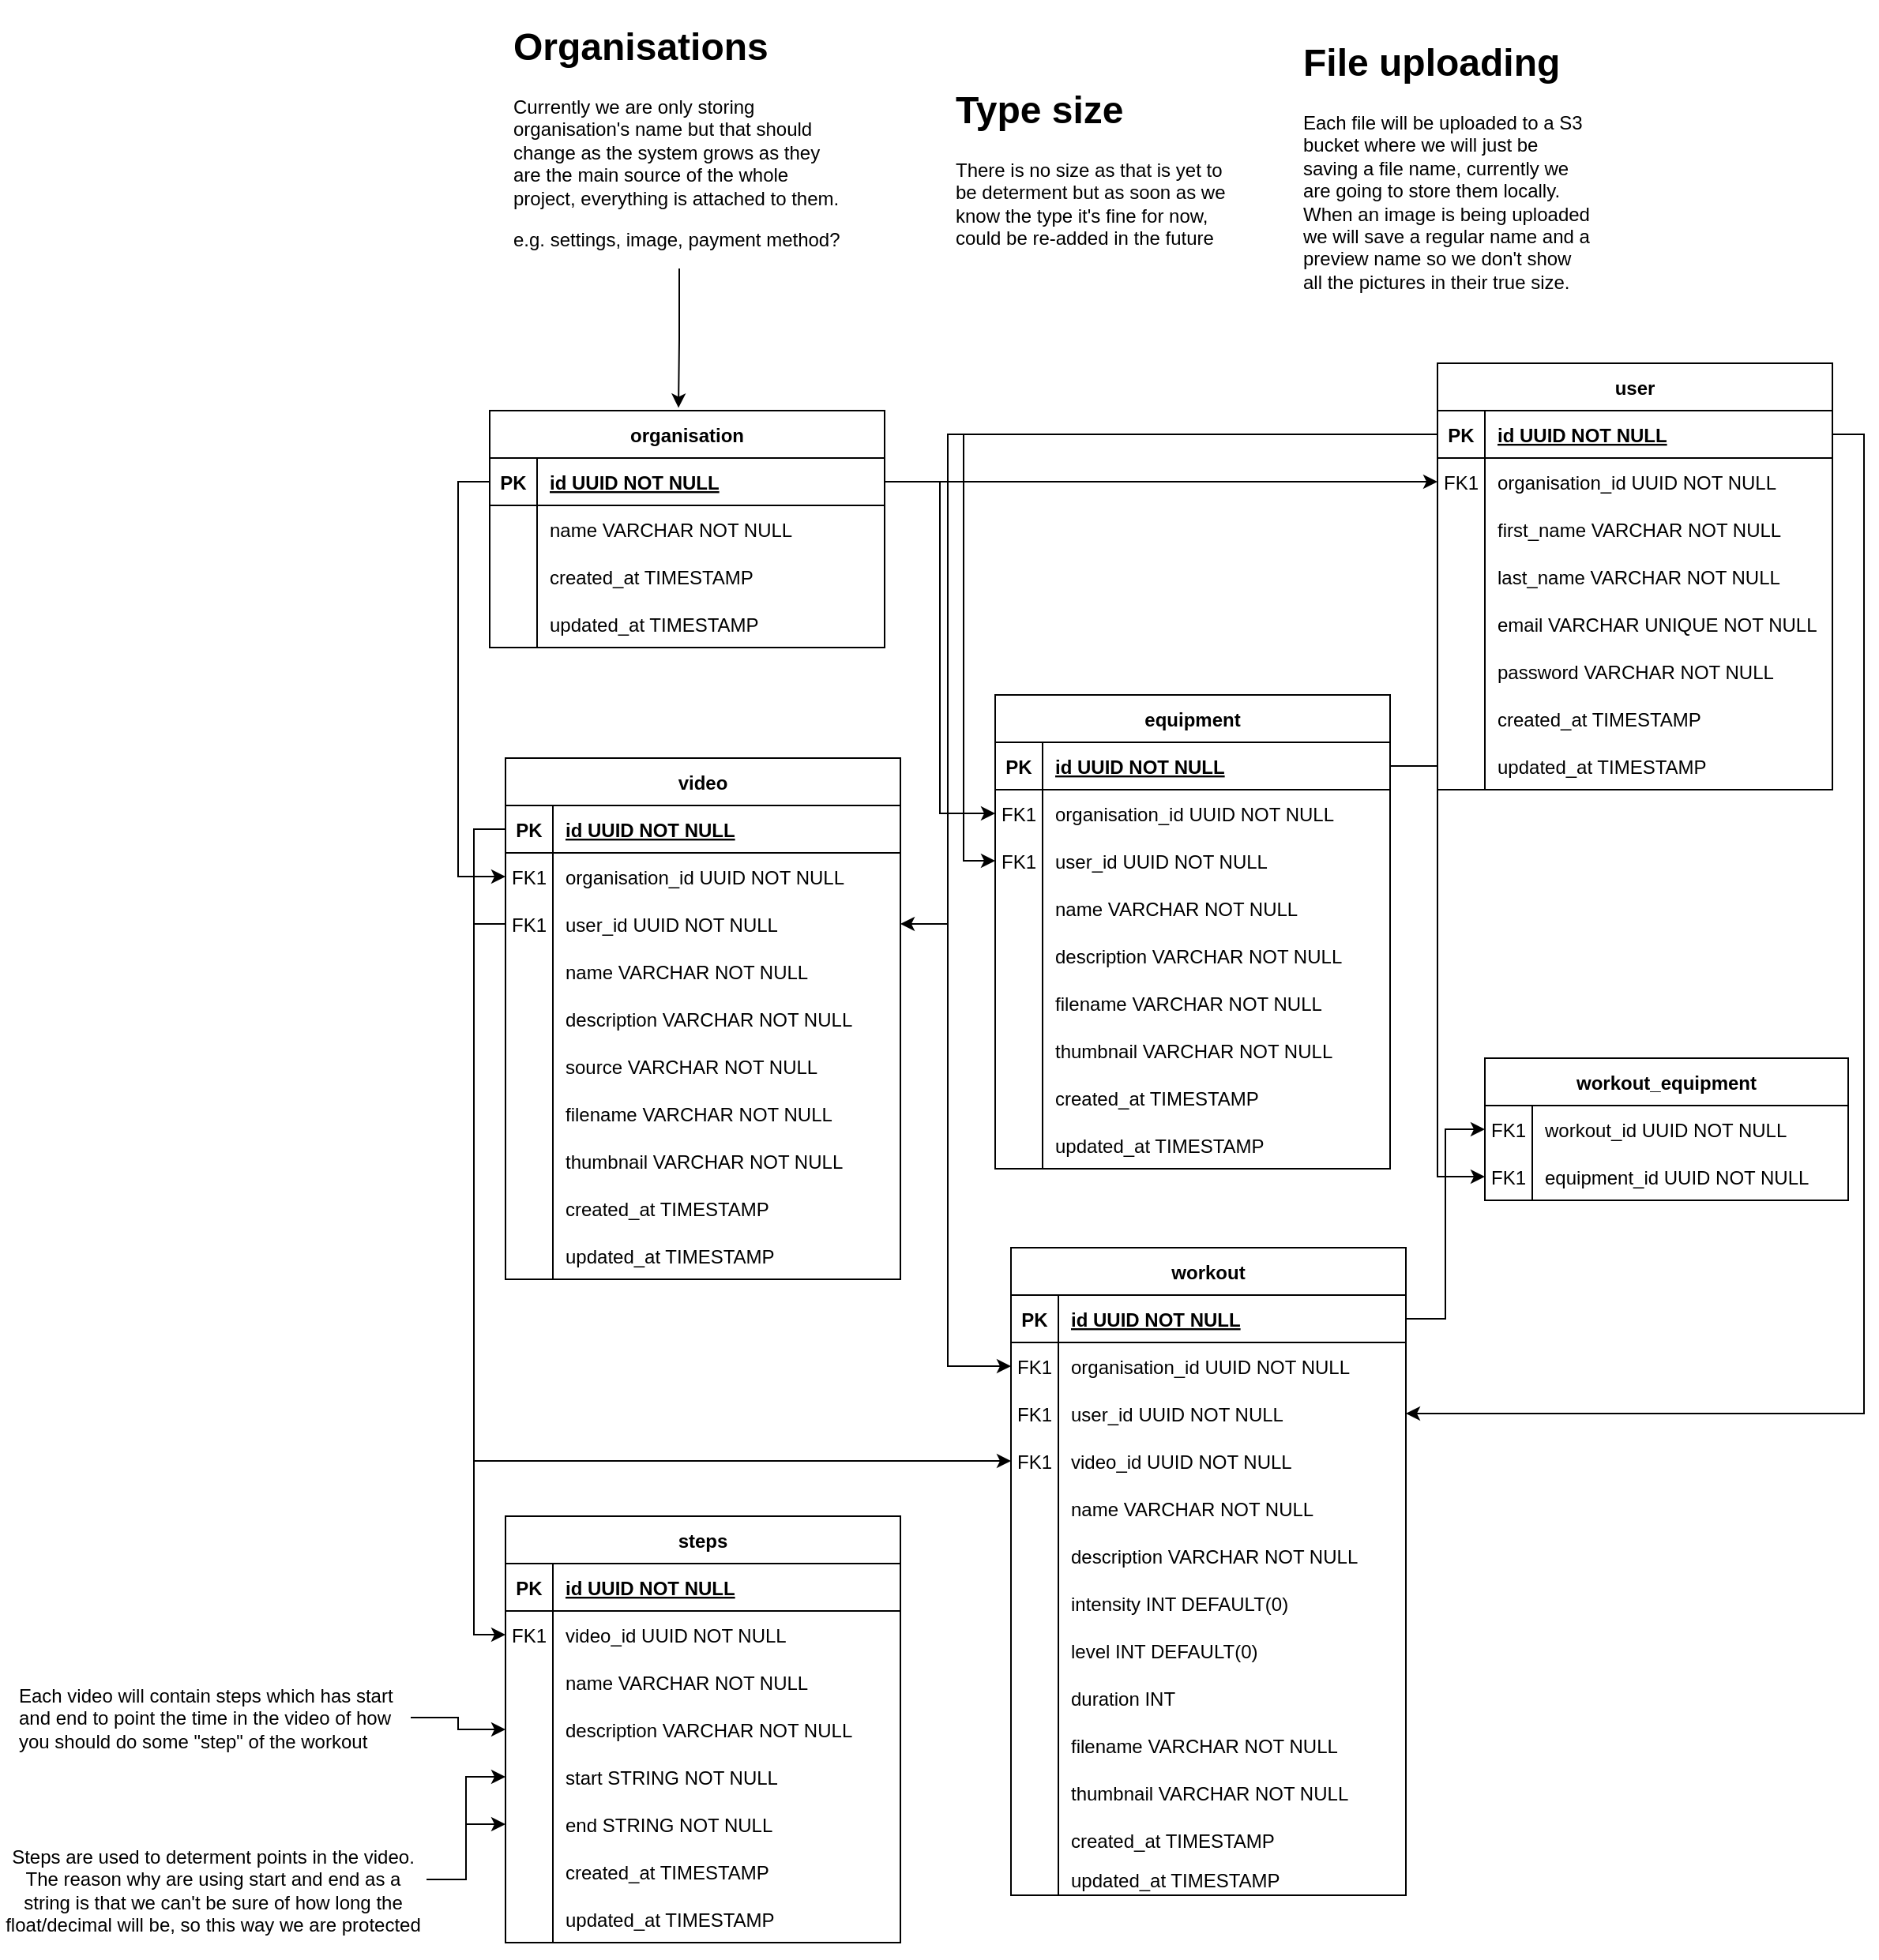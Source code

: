 <mxfile version="20.8.10" type="github">
  <diagram id="R2lEEEUBdFMjLlhIrx00" name="Page-1">
    <mxGraphModel dx="2284" dy="1896" grid="1" gridSize="10" guides="1" tooltips="1" connect="1" arrows="1" fold="1" page="1" pageScale="1" pageWidth="850" pageHeight="1100" math="0" shadow="0" extFonts="Permanent Marker^https://fonts.googleapis.com/css?family=Permanent+Marker">
      <root>
        <mxCell id="0" />
        <mxCell id="1" parent="0" />
        <mxCell id="Qm7LRMStXJqsC3Wf6ToR-1" value="user" style="shape=table;startSize=30;container=1;collapsible=1;childLayout=tableLayout;fixedRows=1;rowLines=0;fontStyle=1;align=center;resizeLast=1;" parent="1" vertex="1">
          <mxGeometry x="620" y="-50" width="250" height="270" as="geometry" />
        </mxCell>
        <mxCell id="Qm7LRMStXJqsC3Wf6ToR-2" value="" style="shape=tableRow;horizontal=0;startSize=0;swimlaneHead=0;swimlaneBody=0;fillColor=none;collapsible=0;dropTarget=0;points=[[0,0.5],[1,0.5]];portConstraint=eastwest;top=0;left=0;right=0;bottom=1;" parent="Qm7LRMStXJqsC3Wf6ToR-1" vertex="1">
          <mxGeometry y="30" width="250" height="30" as="geometry" />
        </mxCell>
        <mxCell id="Qm7LRMStXJqsC3Wf6ToR-3" value="PK" style="shape=partialRectangle;connectable=0;fillColor=none;top=0;left=0;bottom=0;right=0;fontStyle=1;overflow=hidden;" parent="Qm7LRMStXJqsC3Wf6ToR-2" vertex="1">
          <mxGeometry width="30" height="30" as="geometry">
            <mxRectangle width="30" height="30" as="alternateBounds" />
          </mxGeometry>
        </mxCell>
        <mxCell id="Qm7LRMStXJqsC3Wf6ToR-4" value="id UUID NOT NULL" style="shape=partialRectangle;connectable=0;fillColor=none;top=0;left=0;bottom=0;right=0;align=left;spacingLeft=6;fontStyle=5;overflow=hidden;" parent="Qm7LRMStXJqsC3Wf6ToR-2" vertex="1">
          <mxGeometry x="30" width="220" height="30" as="geometry">
            <mxRectangle width="220" height="30" as="alternateBounds" />
          </mxGeometry>
        </mxCell>
        <mxCell id="Qm7LRMStXJqsC3Wf6ToR-5" value="" style="shape=tableRow;horizontal=0;startSize=0;swimlaneHead=0;swimlaneBody=0;fillColor=none;collapsible=0;dropTarget=0;points=[[0,0.5],[1,0.5]];portConstraint=eastwest;top=0;left=0;right=0;bottom=0;" parent="Qm7LRMStXJqsC3Wf6ToR-1" vertex="1">
          <mxGeometry y="60" width="250" height="30" as="geometry" />
        </mxCell>
        <mxCell id="Qm7LRMStXJqsC3Wf6ToR-6" value="FK1" style="shape=partialRectangle;connectable=0;fillColor=none;top=0;left=0;bottom=0;right=0;editable=1;overflow=hidden;" parent="Qm7LRMStXJqsC3Wf6ToR-5" vertex="1">
          <mxGeometry width="30" height="30" as="geometry">
            <mxRectangle width="30" height="30" as="alternateBounds" />
          </mxGeometry>
        </mxCell>
        <mxCell id="Qm7LRMStXJqsC3Wf6ToR-7" value="organisation_id UUID NOT NULL" style="shape=partialRectangle;connectable=0;fillColor=none;top=0;left=0;bottom=0;right=0;align=left;spacingLeft=6;overflow=hidden;" parent="Qm7LRMStXJqsC3Wf6ToR-5" vertex="1">
          <mxGeometry x="30" width="220" height="30" as="geometry">
            <mxRectangle width="220" height="30" as="alternateBounds" />
          </mxGeometry>
        </mxCell>
        <mxCell id="Qm7LRMStXJqsC3Wf6ToR-8" value="" style="shape=tableRow;horizontal=0;startSize=0;swimlaneHead=0;swimlaneBody=0;fillColor=none;collapsible=0;dropTarget=0;points=[[0,0.5],[1,0.5]];portConstraint=eastwest;top=0;left=0;right=0;bottom=0;" parent="Qm7LRMStXJqsC3Wf6ToR-1" vertex="1">
          <mxGeometry y="90" width="250" height="30" as="geometry" />
        </mxCell>
        <mxCell id="Qm7LRMStXJqsC3Wf6ToR-9" value="" style="shape=partialRectangle;connectable=0;fillColor=none;top=0;left=0;bottom=0;right=0;editable=1;overflow=hidden;" parent="Qm7LRMStXJqsC3Wf6ToR-8" vertex="1">
          <mxGeometry width="30" height="30" as="geometry">
            <mxRectangle width="30" height="30" as="alternateBounds" />
          </mxGeometry>
        </mxCell>
        <object label="first_name VARCHAR NOT NULL" id="Qm7LRMStXJqsC3Wf6ToR-10">
          <mxCell style="shape=partialRectangle;connectable=0;fillColor=none;top=0;left=0;bottom=0;right=0;align=left;spacingLeft=6;overflow=hidden;" parent="Qm7LRMStXJqsC3Wf6ToR-8" vertex="1">
            <mxGeometry x="30" width="220" height="30" as="geometry">
              <mxRectangle width="220" height="30" as="alternateBounds" />
            </mxGeometry>
          </mxCell>
        </object>
        <mxCell id="Qm7LRMStXJqsC3Wf6ToR-11" value="" style="shape=tableRow;horizontal=0;startSize=0;swimlaneHead=0;swimlaneBody=0;fillColor=none;collapsible=0;dropTarget=0;points=[[0,0.5],[1,0.5]];portConstraint=eastwest;top=0;left=0;right=0;bottom=0;" parent="Qm7LRMStXJqsC3Wf6ToR-1" vertex="1">
          <mxGeometry y="120" width="250" height="30" as="geometry" />
        </mxCell>
        <mxCell id="Qm7LRMStXJqsC3Wf6ToR-12" value="" style="shape=partialRectangle;connectable=0;fillColor=none;top=0;left=0;bottom=0;right=0;editable=1;overflow=hidden;" parent="Qm7LRMStXJqsC3Wf6ToR-11" vertex="1">
          <mxGeometry width="30" height="30" as="geometry">
            <mxRectangle width="30" height="30" as="alternateBounds" />
          </mxGeometry>
        </mxCell>
        <mxCell id="Qm7LRMStXJqsC3Wf6ToR-13" value="last_name VARCHAR NOT NULL" style="shape=partialRectangle;connectable=0;fillColor=none;top=0;left=0;bottom=0;right=0;align=left;spacingLeft=6;overflow=hidden;" parent="Qm7LRMStXJqsC3Wf6ToR-11" vertex="1">
          <mxGeometry x="30" width="220" height="30" as="geometry">
            <mxRectangle width="220" height="30" as="alternateBounds" />
          </mxGeometry>
        </mxCell>
        <mxCell id="Qm7LRMStXJqsC3Wf6ToR-14" value="" style="shape=tableRow;horizontal=0;startSize=0;swimlaneHead=0;swimlaneBody=0;fillColor=none;collapsible=0;dropTarget=0;points=[[0,0.5],[1,0.5]];portConstraint=eastwest;top=0;left=0;right=0;bottom=0;" parent="Qm7LRMStXJqsC3Wf6ToR-1" vertex="1">
          <mxGeometry y="150" width="250" height="30" as="geometry" />
        </mxCell>
        <mxCell id="Qm7LRMStXJqsC3Wf6ToR-15" value="" style="shape=partialRectangle;connectable=0;fillColor=none;top=0;left=0;bottom=0;right=0;editable=1;overflow=hidden;" parent="Qm7LRMStXJqsC3Wf6ToR-14" vertex="1">
          <mxGeometry width="30" height="30" as="geometry">
            <mxRectangle width="30" height="30" as="alternateBounds" />
          </mxGeometry>
        </mxCell>
        <mxCell id="Qm7LRMStXJqsC3Wf6ToR-16" value="email VARCHAR UNIQUE NOT NULL" style="shape=partialRectangle;connectable=0;fillColor=none;top=0;left=0;bottom=0;right=0;align=left;spacingLeft=6;overflow=hidden;" parent="Qm7LRMStXJqsC3Wf6ToR-14" vertex="1">
          <mxGeometry x="30" width="220" height="30" as="geometry">
            <mxRectangle width="220" height="30" as="alternateBounds" />
          </mxGeometry>
        </mxCell>
        <mxCell id="Qm7LRMStXJqsC3Wf6ToR-17" value="" style="shape=tableRow;horizontal=0;startSize=0;swimlaneHead=0;swimlaneBody=0;fillColor=none;collapsible=0;dropTarget=0;points=[[0,0.5],[1,0.5]];portConstraint=eastwest;top=0;left=0;right=0;bottom=0;" parent="Qm7LRMStXJqsC3Wf6ToR-1" vertex="1">
          <mxGeometry y="180" width="250" height="30" as="geometry" />
        </mxCell>
        <mxCell id="Qm7LRMStXJqsC3Wf6ToR-18" value="" style="shape=partialRectangle;connectable=0;fillColor=none;top=0;left=0;bottom=0;right=0;editable=1;overflow=hidden;" parent="Qm7LRMStXJqsC3Wf6ToR-17" vertex="1">
          <mxGeometry width="30" height="30" as="geometry">
            <mxRectangle width="30" height="30" as="alternateBounds" />
          </mxGeometry>
        </mxCell>
        <mxCell id="Qm7LRMStXJqsC3Wf6ToR-19" value="password VARCHAR NOT NULL" style="shape=partialRectangle;connectable=0;fillColor=none;top=0;left=0;bottom=0;right=0;align=left;spacingLeft=6;overflow=hidden;" parent="Qm7LRMStXJqsC3Wf6ToR-17" vertex="1">
          <mxGeometry x="30" width="220" height="30" as="geometry">
            <mxRectangle width="220" height="30" as="alternateBounds" />
          </mxGeometry>
        </mxCell>
        <mxCell id="Qm7LRMStXJqsC3Wf6ToR-20" value="" style="shape=tableRow;horizontal=0;startSize=0;swimlaneHead=0;swimlaneBody=0;fillColor=none;collapsible=0;dropTarget=0;points=[[0,0.5],[1,0.5]];portConstraint=eastwest;top=0;left=0;right=0;bottom=0;" parent="Qm7LRMStXJqsC3Wf6ToR-1" vertex="1">
          <mxGeometry y="210" width="250" height="30" as="geometry" />
        </mxCell>
        <mxCell id="Qm7LRMStXJqsC3Wf6ToR-21" value="" style="shape=partialRectangle;connectable=0;fillColor=none;top=0;left=0;bottom=0;right=0;editable=1;overflow=hidden;" parent="Qm7LRMStXJqsC3Wf6ToR-20" vertex="1">
          <mxGeometry width="30" height="30" as="geometry">
            <mxRectangle width="30" height="30" as="alternateBounds" />
          </mxGeometry>
        </mxCell>
        <mxCell id="Qm7LRMStXJqsC3Wf6ToR-22" value="created_at TIMESTAMP" style="shape=partialRectangle;connectable=0;fillColor=none;top=0;left=0;bottom=0;right=0;align=left;spacingLeft=6;overflow=hidden;" parent="Qm7LRMStXJqsC3Wf6ToR-20" vertex="1">
          <mxGeometry x="30" width="220" height="30" as="geometry">
            <mxRectangle width="220" height="30" as="alternateBounds" />
          </mxGeometry>
        </mxCell>
        <mxCell id="Qm7LRMStXJqsC3Wf6ToR-23" value="" style="shape=tableRow;horizontal=0;startSize=0;swimlaneHead=0;swimlaneBody=0;fillColor=none;collapsible=0;dropTarget=0;points=[[0,0.5],[1,0.5]];portConstraint=eastwest;top=0;left=0;right=0;bottom=0;" parent="Qm7LRMStXJqsC3Wf6ToR-1" vertex="1">
          <mxGeometry y="240" width="250" height="30" as="geometry" />
        </mxCell>
        <mxCell id="Qm7LRMStXJqsC3Wf6ToR-24" value="" style="shape=partialRectangle;connectable=0;fillColor=none;top=0;left=0;bottom=0;right=0;editable=1;overflow=hidden;" parent="Qm7LRMStXJqsC3Wf6ToR-23" vertex="1">
          <mxGeometry width="30" height="30" as="geometry">
            <mxRectangle width="30" height="30" as="alternateBounds" />
          </mxGeometry>
        </mxCell>
        <mxCell id="Qm7LRMStXJqsC3Wf6ToR-25" value="updated_at TIMESTAMP" style="shape=partialRectangle;connectable=0;fillColor=none;top=0;left=0;bottom=0;right=0;align=left;spacingLeft=6;overflow=hidden;" parent="Qm7LRMStXJqsC3Wf6ToR-23" vertex="1">
          <mxGeometry x="30" width="220" height="30" as="geometry">
            <mxRectangle width="220" height="30" as="alternateBounds" />
          </mxGeometry>
        </mxCell>
        <mxCell id="Qm7LRMStXJqsC3Wf6ToR-26" value="&lt;h1&gt;Type size&lt;/h1&gt;&lt;div&gt;There is no size as that is yet to be determent but as soon as we know the type it&#39;s fine for now, could be re-added in the future&amp;nbsp;&lt;/div&gt;" style="text;html=1;strokeColor=none;fillColor=none;spacing=5;spacingTop=-20;whiteSpace=wrap;overflow=hidden;rounded=0;" parent="1" vertex="1">
          <mxGeometry x="310" y="-230" width="190" height="120" as="geometry" />
        </mxCell>
        <mxCell id="Qm7LRMStXJqsC3Wf6ToR-27" value="organisation" style="shape=table;startSize=30;container=1;collapsible=1;childLayout=tableLayout;fixedRows=1;rowLines=0;fontStyle=1;align=center;resizeLast=1;" parent="1" vertex="1">
          <mxGeometry x="20" y="-20" width="250" height="150" as="geometry" />
        </mxCell>
        <mxCell id="Qm7LRMStXJqsC3Wf6ToR-28" value="" style="shape=tableRow;horizontal=0;startSize=0;swimlaneHead=0;swimlaneBody=0;fillColor=none;collapsible=0;dropTarget=0;points=[[0,0.5],[1,0.5]];portConstraint=eastwest;top=0;left=0;right=0;bottom=1;" parent="Qm7LRMStXJqsC3Wf6ToR-27" vertex="1">
          <mxGeometry y="30" width="250" height="30" as="geometry" />
        </mxCell>
        <mxCell id="Qm7LRMStXJqsC3Wf6ToR-29" value="PK" style="shape=partialRectangle;connectable=0;fillColor=none;top=0;left=0;bottom=0;right=0;fontStyle=1;overflow=hidden;" parent="Qm7LRMStXJqsC3Wf6ToR-28" vertex="1">
          <mxGeometry width="30" height="30" as="geometry">
            <mxRectangle width="30" height="30" as="alternateBounds" />
          </mxGeometry>
        </mxCell>
        <mxCell id="Qm7LRMStXJqsC3Wf6ToR-30" value="id UUID NOT NULL" style="shape=partialRectangle;connectable=0;fillColor=none;top=0;left=0;bottom=0;right=0;align=left;spacingLeft=6;fontStyle=5;overflow=hidden;" parent="Qm7LRMStXJqsC3Wf6ToR-28" vertex="1">
          <mxGeometry x="30" width="220" height="30" as="geometry">
            <mxRectangle width="220" height="30" as="alternateBounds" />
          </mxGeometry>
        </mxCell>
        <mxCell id="Qm7LRMStXJqsC3Wf6ToR-31" value="" style="shape=tableRow;horizontal=0;startSize=0;swimlaneHead=0;swimlaneBody=0;fillColor=none;collapsible=0;dropTarget=0;points=[[0,0.5],[1,0.5]];portConstraint=eastwest;top=0;left=0;right=0;bottom=0;" parent="Qm7LRMStXJqsC3Wf6ToR-27" vertex="1">
          <mxGeometry y="60" width="250" height="30" as="geometry" />
        </mxCell>
        <mxCell id="Qm7LRMStXJqsC3Wf6ToR-32" value="" style="shape=partialRectangle;connectable=0;fillColor=none;top=0;left=0;bottom=0;right=0;editable=1;overflow=hidden;" parent="Qm7LRMStXJqsC3Wf6ToR-31" vertex="1">
          <mxGeometry width="30" height="30" as="geometry">
            <mxRectangle width="30" height="30" as="alternateBounds" />
          </mxGeometry>
        </mxCell>
        <mxCell id="Qm7LRMStXJqsC3Wf6ToR-33" value="name VARCHAR NOT NULL" style="shape=partialRectangle;connectable=0;fillColor=none;top=0;left=0;bottom=0;right=0;align=left;spacingLeft=6;overflow=hidden;" parent="Qm7LRMStXJqsC3Wf6ToR-31" vertex="1">
          <mxGeometry x="30" width="220" height="30" as="geometry">
            <mxRectangle width="220" height="30" as="alternateBounds" />
          </mxGeometry>
        </mxCell>
        <mxCell id="Qm7LRMStXJqsC3Wf6ToR-34" value="" style="shape=tableRow;horizontal=0;startSize=0;swimlaneHead=0;swimlaneBody=0;fillColor=none;collapsible=0;dropTarget=0;points=[[0,0.5],[1,0.5]];portConstraint=eastwest;top=0;left=0;right=0;bottom=0;" parent="Qm7LRMStXJqsC3Wf6ToR-27" vertex="1">
          <mxGeometry y="90" width="250" height="30" as="geometry" />
        </mxCell>
        <mxCell id="Qm7LRMStXJqsC3Wf6ToR-35" value="" style="shape=partialRectangle;connectable=0;fillColor=none;top=0;left=0;bottom=0;right=0;editable=1;overflow=hidden;" parent="Qm7LRMStXJqsC3Wf6ToR-34" vertex="1">
          <mxGeometry width="30" height="30" as="geometry">
            <mxRectangle width="30" height="30" as="alternateBounds" />
          </mxGeometry>
        </mxCell>
        <mxCell id="Qm7LRMStXJqsC3Wf6ToR-36" value="created_at TIMESTAMP" style="shape=partialRectangle;connectable=0;fillColor=none;top=0;left=0;bottom=0;right=0;align=left;spacingLeft=6;overflow=hidden;" parent="Qm7LRMStXJqsC3Wf6ToR-34" vertex="1">
          <mxGeometry x="30" width="220" height="30" as="geometry">
            <mxRectangle width="220" height="30" as="alternateBounds" />
          </mxGeometry>
        </mxCell>
        <mxCell id="Qm7LRMStXJqsC3Wf6ToR-37" value="" style="shape=tableRow;horizontal=0;startSize=0;swimlaneHead=0;swimlaneBody=0;fillColor=none;collapsible=0;dropTarget=0;points=[[0,0.5],[1,0.5]];portConstraint=eastwest;top=0;left=0;right=0;bottom=0;" parent="Qm7LRMStXJqsC3Wf6ToR-27" vertex="1">
          <mxGeometry y="120" width="250" height="30" as="geometry" />
        </mxCell>
        <mxCell id="Qm7LRMStXJqsC3Wf6ToR-38" value="" style="shape=partialRectangle;connectable=0;fillColor=none;top=0;left=0;bottom=0;right=0;editable=1;overflow=hidden;" parent="Qm7LRMStXJqsC3Wf6ToR-37" vertex="1">
          <mxGeometry width="30" height="30" as="geometry">
            <mxRectangle width="30" height="30" as="alternateBounds" />
          </mxGeometry>
        </mxCell>
        <mxCell id="Qm7LRMStXJqsC3Wf6ToR-39" value="updated_at TIMESTAMP" style="shape=partialRectangle;connectable=0;fillColor=none;top=0;left=0;bottom=0;right=0;align=left;spacingLeft=6;overflow=hidden;" parent="Qm7LRMStXJqsC3Wf6ToR-37" vertex="1">
          <mxGeometry x="30" width="220" height="30" as="geometry">
            <mxRectangle width="220" height="30" as="alternateBounds" />
          </mxGeometry>
        </mxCell>
        <mxCell id="Qm7LRMStXJqsC3Wf6ToR-40" style="edgeStyle=orthogonalEdgeStyle;rounded=0;orthogonalLoop=1;jettySize=auto;html=1;entryX=0.478;entryY=-0.012;entryDx=0;entryDy=0;entryPerimeter=0;" parent="1" source="Qm7LRMStXJqsC3Wf6ToR-41" target="Qm7LRMStXJqsC3Wf6ToR-27" edge="1">
          <mxGeometry relative="1" as="geometry" />
        </mxCell>
        <mxCell id="Qm7LRMStXJqsC3Wf6ToR-41" value="&lt;h1&gt;Organisations&lt;/h1&gt;&lt;p&gt;Currently we are only storing organisation&#39;s name but that should change as the system grows as they are the main source of the whole project, everything is attached to them.&lt;/p&gt;&lt;p&gt;e.g. settings, image, payment method?&lt;/p&gt;" style="text;html=1;strokeColor=none;fillColor=none;spacing=5;spacingTop=-20;whiteSpace=wrap;overflow=hidden;rounded=0;" parent="1" vertex="1">
          <mxGeometry x="30" y="-270" width="220" height="160" as="geometry" />
        </mxCell>
        <mxCell id="Qm7LRMStXJqsC3Wf6ToR-42" style="edgeStyle=orthogonalEdgeStyle;rounded=0;orthogonalLoop=1;jettySize=auto;html=1;exitX=1;exitY=0.5;exitDx=0;exitDy=0;entryX=0;entryY=0.5;entryDx=0;entryDy=0;" parent="1" source="Qm7LRMStXJqsC3Wf6ToR-28" target="Qm7LRMStXJqsC3Wf6ToR-5" edge="1">
          <mxGeometry relative="1" as="geometry" />
        </mxCell>
        <mxCell id="Qm7LRMStXJqsC3Wf6ToR-43" value="equipment" style="shape=table;startSize=30;container=1;collapsible=1;childLayout=tableLayout;fixedRows=1;rowLines=0;fontStyle=1;align=center;resizeLast=1;" parent="1" vertex="1">
          <mxGeometry x="340" y="160" width="250" height="300" as="geometry" />
        </mxCell>
        <mxCell id="Qm7LRMStXJqsC3Wf6ToR-44" value="" style="shape=tableRow;horizontal=0;startSize=0;swimlaneHead=0;swimlaneBody=0;fillColor=none;collapsible=0;dropTarget=0;points=[[0,0.5],[1,0.5]];portConstraint=eastwest;top=0;left=0;right=0;bottom=1;" parent="Qm7LRMStXJqsC3Wf6ToR-43" vertex="1">
          <mxGeometry y="30" width="250" height="30" as="geometry" />
        </mxCell>
        <mxCell id="Qm7LRMStXJqsC3Wf6ToR-45" value="PK" style="shape=partialRectangle;connectable=0;fillColor=none;top=0;left=0;bottom=0;right=0;fontStyle=1;overflow=hidden;" parent="Qm7LRMStXJqsC3Wf6ToR-44" vertex="1">
          <mxGeometry width="30" height="30" as="geometry">
            <mxRectangle width="30" height="30" as="alternateBounds" />
          </mxGeometry>
        </mxCell>
        <mxCell id="Qm7LRMStXJqsC3Wf6ToR-46" value="id UUID NOT NULL" style="shape=partialRectangle;connectable=0;fillColor=none;top=0;left=0;bottom=0;right=0;align=left;spacingLeft=6;fontStyle=5;overflow=hidden;" parent="Qm7LRMStXJqsC3Wf6ToR-44" vertex="1">
          <mxGeometry x="30" width="220" height="30" as="geometry">
            <mxRectangle width="220" height="30" as="alternateBounds" />
          </mxGeometry>
        </mxCell>
        <mxCell id="Qm7LRMStXJqsC3Wf6ToR-47" value="" style="shape=tableRow;horizontal=0;startSize=0;swimlaneHead=0;swimlaneBody=0;fillColor=none;collapsible=0;dropTarget=0;points=[[0,0.5],[1,0.5]];portConstraint=eastwest;top=0;left=0;right=0;bottom=0;" parent="Qm7LRMStXJqsC3Wf6ToR-43" vertex="1">
          <mxGeometry y="60" width="250" height="30" as="geometry" />
        </mxCell>
        <mxCell id="Qm7LRMStXJqsC3Wf6ToR-48" value="FK1" style="shape=partialRectangle;connectable=0;fillColor=none;top=0;left=0;bottom=0;right=0;editable=1;overflow=hidden;" parent="Qm7LRMStXJqsC3Wf6ToR-47" vertex="1">
          <mxGeometry width="30" height="30" as="geometry">
            <mxRectangle width="30" height="30" as="alternateBounds" />
          </mxGeometry>
        </mxCell>
        <mxCell id="Qm7LRMStXJqsC3Wf6ToR-49" value="organisation_id UUID NOT NULL" style="shape=partialRectangle;connectable=0;fillColor=none;top=0;left=0;bottom=0;right=0;align=left;spacingLeft=6;overflow=hidden;" parent="Qm7LRMStXJqsC3Wf6ToR-47" vertex="1">
          <mxGeometry x="30" width="220" height="30" as="geometry">
            <mxRectangle width="220" height="30" as="alternateBounds" />
          </mxGeometry>
        </mxCell>
        <mxCell id="Qm7LRMStXJqsC3Wf6ToR-50" value="" style="shape=tableRow;horizontal=0;startSize=0;swimlaneHead=0;swimlaneBody=0;fillColor=none;collapsible=0;dropTarget=0;points=[[0,0.5],[1,0.5]];portConstraint=eastwest;top=0;left=0;right=0;bottom=0;" parent="Qm7LRMStXJqsC3Wf6ToR-43" vertex="1">
          <mxGeometry y="90" width="250" height="30" as="geometry" />
        </mxCell>
        <mxCell id="Qm7LRMStXJqsC3Wf6ToR-51" value="FK1" style="shape=partialRectangle;connectable=0;fillColor=none;top=0;left=0;bottom=0;right=0;editable=1;overflow=hidden;" parent="Qm7LRMStXJqsC3Wf6ToR-50" vertex="1">
          <mxGeometry width="30" height="30" as="geometry">
            <mxRectangle width="30" height="30" as="alternateBounds" />
          </mxGeometry>
        </mxCell>
        <mxCell id="Qm7LRMStXJqsC3Wf6ToR-52" value="user_id UUID NOT NULL" style="shape=partialRectangle;connectable=0;fillColor=none;top=0;left=0;bottom=0;right=0;align=left;spacingLeft=6;overflow=hidden;" parent="Qm7LRMStXJqsC3Wf6ToR-50" vertex="1">
          <mxGeometry x="30" width="220" height="30" as="geometry">
            <mxRectangle width="220" height="30" as="alternateBounds" />
          </mxGeometry>
        </mxCell>
        <mxCell id="Qm7LRMStXJqsC3Wf6ToR-53" value="" style="shape=tableRow;horizontal=0;startSize=0;swimlaneHead=0;swimlaneBody=0;fillColor=none;collapsible=0;dropTarget=0;points=[[0,0.5],[1,0.5]];portConstraint=eastwest;top=0;left=0;right=0;bottom=0;" parent="Qm7LRMStXJqsC3Wf6ToR-43" vertex="1">
          <mxGeometry y="120" width="250" height="30" as="geometry" />
        </mxCell>
        <mxCell id="Qm7LRMStXJqsC3Wf6ToR-54" value="" style="shape=partialRectangle;connectable=0;fillColor=none;top=0;left=0;bottom=0;right=0;editable=1;overflow=hidden;" parent="Qm7LRMStXJqsC3Wf6ToR-53" vertex="1">
          <mxGeometry width="30" height="30" as="geometry">
            <mxRectangle width="30" height="30" as="alternateBounds" />
          </mxGeometry>
        </mxCell>
        <mxCell id="Qm7LRMStXJqsC3Wf6ToR-55" value="name VARCHAR NOT NULL" style="shape=partialRectangle;connectable=0;fillColor=none;top=0;left=0;bottom=0;right=0;align=left;spacingLeft=6;overflow=hidden;" parent="Qm7LRMStXJqsC3Wf6ToR-53" vertex="1">
          <mxGeometry x="30" width="220" height="30" as="geometry">
            <mxRectangle width="220" height="30" as="alternateBounds" />
          </mxGeometry>
        </mxCell>
        <mxCell id="Qm7LRMStXJqsC3Wf6ToR-56" value="" style="shape=tableRow;horizontal=0;startSize=0;swimlaneHead=0;swimlaneBody=0;fillColor=none;collapsible=0;dropTarget=0;points=[[0,0.5],[1,0.5]];portConstraint=eastwest;top=0;left=0;right=0;bottom=0;" parent="Qm7LRMStXJqsC3Wf6ToR-43" vertex="1">
          <mxGeometry y="150" width="250" height="30" as="geometry" />
        </mxCell>
        <mxCell id="Qm7LRMStXJqsC3Wf6ToR-57" value="" style="shape=partialRectangle;connectable=0;fillColor=none;top=0;left=0;bottom=0;right=0;editable=1;overflow=hidden;" parent="Qm7LRMStXJqsC3Wf6ToR-56" vertex="1">
          <mxGeometry width="30" height="30" as="geometry">
            <mxRectangle width="30" height="30" as="alternateBounds" />
          </mxGeometry>
        </mxCell>
        <mxCell id="Qm7LRMStXJqsC3Wf6ToR-58" value="description VARCHAR NOT NULL" style="shape=partialRectangle;connectable=0;fillColor=none;top=0;left=0;bottom=0;right=0;align=left;spacingLeft=6;overflow=hidden;" parent="Qm7LRMStXJqsC3Wf6ToR-56" vertex="1">
          <mxGeometry x="30" width="220" height="30" as="geometry">
            <mxRectangle width="220" height="30" as="alternateBounds" />
          </mxGeometry>
        </mxCell>
        <mxCell id="Qm7LRMStXJqsC3Wf6ToR-59" value="" style="shape=tableRow;horizontal=0;startSize=0;swimlaneHead=0;swimlaneBody=0;fillColor=none;collapsible=0;dropTarget=0;points=[[0,0.5],[1,0.5]];portConstraint=eastwest;top=0;left=0;right=0;bottom=0;" parent="Qm7LRMStXJqsC3Wf6ToR-43" vertex="1">
          <mxGeometry y="180" width="250" height="30" as="geometry" />
        </mxCell>
        <mxCell id="Qm7LRMStXJqsC3Wf6ToR-60" value="" style="shape=partialRectangle;connectable=0;fillColor=none;top=0;left=0;bottom=0;right=0;editable=1;overflow=hidden;" parent="Qm7LRMStXJqsC3Wf6ToR-59" vertex="1">
          <mxGeometry width="30" height="30" as="geometry">
            <mxRectangle width="30" height="30" as="alternateBounds" />
          </mxGeometry>
        </mxCell>
        <mxCell id="Qm7LRMStXJqsC3Wf6ToR-61" value="filename VARCHAR NOT NULL" style="shape=partialRectangle;connectable=0;fillColor=none;top=0;left=0;bottom=0;right=0;align=left;spacingLeft=6;overflow=hidden;" parent="Qm7LRMStXJqsC3Wf6ToR-59" vertex="1">
          <mxGeometry x="30" width="220" height="30" as="geometry">
            <mxRectangle width="220" height="30" as="alternateBounds" />
          </mxGeometry>
        </mxCell>
        <mxCell id="Qm7LRMStXJqsC3Wf6ToR-62" value="" style="shape=tableRow;horizontal=0;startSize=0;swimlaneHead=0;swimlaneBody=0;fillColor=none;collapsible=0;dropTarget=0;points=[[0,0.5],[1,0.5]];portConstraint=eastwest;top=0;left=0;right=0;bottom=0;" parent="Qm7LRMStXJqsC3Wf6ToR-43" vertex="1">
          <mxGeometry y="210" width="250" height="30" as="geometry" />
        </mxCell>
        <mxCell id="Qm7LRMStXJqsC3Wf6ToR-63" value="" style="shape=partialRectangle;connectable=0;fillColor=none;top=0;left=0;bottom=0;right=0;editable=1;overflow=hidden;" parent="Qm7LRMStXJqsC3Wf6ToR-62" vertex="1">
          <mxGeometry width="30" height="30" as="geometry">
            <mxRectangle width="30" height="30" as="alternateBounds" />
          </mxGeometry>
        </mxCell>
        <mxCell id="Qm7LRMStXJqsC3Wf6ToR-64" value="thumbnail VARCHAR NOT NULL" style="shape=partialRectangle;connectable=0;fillColor=none;top=0;left=0;bottom=0;right=0;align=left;spacingLeft=6;overflow=hidden;" parent="Qm7LRMStXJqsC3Wf6ToR-62" vertex="1">
          <mxGeometry x="30" width="220" height="30" as="geometry">
            <mxRectangle width="220" height="30" as="alternateBounds" />
          </mxGeometry>
        </mxCell>
        <mxCell id="Qm7LRMStXJqsC3Wf6ToR-65" value="" style="shape=tableRow;horizontal=0;startSize=0;swimlaneHead=0;swimlaneBody=0;fillColor=none;collapsible=0;dropTarget=0;points=[[0,0.5],[1,0.5]];portConstraint=eastwest;top=0;left=0;right=0;bottom=0;" parent="Qm7LRMStXJqsC3Wf6ToR-43" vertex="1">
          <mxGeometry y="240" width="250" height="30" as="geometry" />
        </mxCell>
        <mxCell id="Qm7LRMStXJqsC3Wf6ToR-66" value="" style="shape=partialRectangle;connectable=0;fillColor=none;top=0;left=0;bottom=0;right=0;editable=1;overflow=hidden;" parent="Qm7LRMStXJqsC3Wf6ToR-65" vertex="1">
          <mxGeometry width="30" height="30" as="geometry">
            <mxRectangle width="30" height="30" as="alternateBounds" />
          </mxGeometry>
        </mxCell>
        <mxCell id="Qm7LRMStXJqsC3Wf6ToR-67" value="created_at TIMESTAMP" style="shape=partialRectangle;connectable=0;fillColor=none;top=0;left=0;bottom=0;right=0;align=left;spacingLeft=6;overflow=hidden;" parent="Qm7LRMStXJqsC3Wf6ToR-65" vertex="1">
          <mxGeometry x="30" width="220" height="30" as="geometry">
            <mxRectangle width="220" height="30" as="alternateBounds" />
          </mxGeometry>
        </mxCell>
        <mxCell id="Qm7LRMStXJqsC3Wf6ToR-68" value="" style="shape=tableRow;horizontal=0;startSize=0;swimlaneHead=0;swimlaneBody=0;fillColor=none;collapsible=0;dropTarget=0;points=[[0,0.5],[1,0.5]];portConstraint=eastwest;top=0;left=0;right=0;bottom=0;" parent="Qm7LRMStXJqsC3Wf6ToR-43" vertex="1">
          <mxGeometry y="270" width="250" height="30" as="geometry" />
        </mxCell>
        <mxCell id="Qm7LRMStXJqsC3Wf6ToR-69" value="" style="shape=partialRectangle;connectable=0;fillColor=none;top=0;left=0;bottom=0;right=0;editable=1;overflow=hidden;" parent="Qm7LRMStXJqsC3Wf6ToR-68" vertex="1">
          <mxGeometry width="30" height="30" as="geometry">
            <mxRectangle width="30" height="30" as="alternateBounds" />
          </mxGeometry>
        </mxCell>
        <mxCell id="Qm7LRMStXJqsC3Wf6ToR-70" value="updated_at TIMESTAMP" style="shape=partialRectangle;connectable=0;fillColor=none;top=0;left=0;bottom=0;right=0;align=left;spacingLeft=6;overflow=hidden;" parent="Qm7LRMStXJqsC3Wf6ToR-68" vertex="1">
          <mxGeometry x="30" width="220" height="30" as="geometry">
            <mxRectangle width="220" height="30" as="alternateBounds" />
          </mxGeometry>
        </mxCell>
        <mxCell id="Qm7LRMStXJqsC3Wf6ToR-71" style="edgeStyle=orthogonalEdgeStyle;rounded=0;orthogonalLoop=1;jettySize=auto;html=1;exitX=1;exitY=0.5;exitDx=0;exitDy=0;entryX=0;entryY=0.5;entryDx=0;entryDy=0;" parent="1" source="Qm7LRMStXJqsC3Wf6ToR-28" target="Qm7LRMStXJqsC3Wf6ToR-47" edge="1">
          <mxGeometry relative="1" as="geometry" />
        </mxCell>
        <mxCell id="Qm7LRMStXJqsC3Wf6ToR-72" style="edgeStyle=orthogonalEdgeStyle;rounded=0;orthogonalLoop=1;jettySize=auto;html=1;exitX=0;exitY=0.5;exitDx=0;exitDy=0;entryX=0;entryY=0.5;entryDx=0;entryDy=0;" parent="1" source="Qm7LRMStXJqsC3Wf6ToR-2" target="Qm7LRMStXJqsC3Wf6ToR-50" edge="1">
          <mxGeometry relative="1" as="geometry" />
        </mxCell>
        <mxCell id="Qm7LRMStXJqsC3Wf6ToR-73" value="&lt;h1&gt;File uploading&lt;/h1&gt;&lt;p&gt;Each file will be uploaded to a S3 bucket where we will just be saving a file name, currently we are going to store them locally. When an image is being uploaded we will save a regular name and a preview name so we don&#39;t show all the pictures in their true size.&lt;/p&gt;" style="text;html=1;strokeColor=none;fillColor=none;spacing=5;spacingTop=-20;whiteSpace=wrap;overflow=hidden;rounded=0;" parent="1" vertex="1">
          <mxGeometry x="530" y="-260" width="190" height="170" as="geometry" />
        </mxCell>
        <mxCell id="Qm7LRMStXJqsC3Wf6ToR-74" value="video" style="shape=table;startSize=30;container=1;collapsible=1;childLayout=tableLayout;fixedRows=1;rowLines=0;fontStyle=1;align=center;resizeLast=1;" parent="1" vertex="1">
          <mxGeometry x="30" y="200" width="250" height="330" as="geometry" />
        </mxCell>
        <mxCell id="Qm7LRMStXJqsC3Wf6ToR-75" value="" style="shape=tableRow;horizontal=0;startSize=0;swimlaneHead=0;swimlaneBody=0;fillColor=none;collapsible=0;dropTarget=0;points=[[0,0.5],[1,0.5]];portConstraint=eastwest;top=0;left=0;right=0;bottom=1;" parent="Qm7LRMStXJqsC3Wf6ToR-74" vertex="1">
          <mxGeometry y="30" width="250" height="30" as="geometry" />
        </mxCell>
        <mxCell id="Qm7LRMStXJqsC3Wf6ToR-76" value="PK" style="shape=partialRectangle;connectable=0;fillColor=none;top=0;left=0;bottom=0;right=0;fontStyle=1;overflow=hidden;" parent="Qm7LRMStXJqsC3Wf6ToR-75" vertex="1">
          <mxGeometry width="30" height="30" as="geometry">
            <mxRectangle width="30" height="30" as="alternateBounds" />
          </mxGeometry>
        </mxCell>
        <mxCell id="Qm7LRMStXJqsC3Wf6ToR-77" value="id UUID NOT NULL" style="shape=partialRectangle;connectable=0;fillColor=none;top=0;left=0;bottom=0;right=0;align=left;spacingLeft=6;fontStyle=5;overflow=hidden;" parent="Qm7LRMStXJqsC3Wf6ToR-75" vertex="1">
          <mxGeometry x="30" width="220" height="30" as="geometry">
            <mxRectangle width="220" height="30" as="alternateBounds" />
          </mxGeometry>
        </mxCell>
        <mxCell id="Qm7LRMStXJqsC3Wf6ToR-78" value="" style="shape=tableRow;horizontal=0;startSize=0;swimlaneHead=0;swimlaneBody=0;fillColor=none;collapsible=0;dropTarget=0;points=[[0,0.5],[1,0.5]];portConstraint=eastwest;top=0;left=0;right=0;bottom=0;" parent="Qm7LRMStXJqsC3Wf6ToR-74" vertex="1">
          <mxGeometry y="60" width="250" height="30" as="geometry" />
        </mxCell>
        <mxCell id="Qm7LRMStXJqsC3Wf6ToR-79" value="FK1" style="shape=partialRectangle;connectable=0;fillColor=none;top=0;left=0;bottom=0;right=0;editable=1;overflow=hidden;" parent="Qm7LRMStXJqsC3Wf6ToR-78" vertex="1">
          <mxGeometry width="30" height="30" as="geometry">
            <mxRectangle width="30" height="30" as="alternateBounds" />
          </mxGeometry>
        </mxCell>
        <mxCell id="Qm7LRMStXJqsC3Wf6ToR-80" value="organisation_id UUID NOT NULL" style="shape=partialRectangle;connectable=0;fillColor=none;top=0;left=0;bottom=0;right=0;align=left;spacingLeft=6;overflow=hidden;" parent="Qm7LRMStXJqsC3Wf6ToR-78" vertex="1">
          <mxGeometry x="30" width="220" height="30" as="geometry">
            <mxRectangle width="220" height="30" as="alternateBounds" />
          </mxGeometry>
        </mxCell>
        <mxCell id="Qm7LRMStXJqsC3Wf6ToR-81" value="" style="shape=tableRow;horizontal=0;startSize=0;swimlaneHead=0;swimlaneBody=0;fillColor=none;collapsible=0;dropTarget=0;points=[[0,0.5],[1,0.5]];portConstraint=eastwest;top=0;left=0;right=0;bottom=0;" parent="Qm7LRMStXJqsC3Wf6ToR-74" vertex="1">
          <mxGeometry y="90" width="250" height="30" as="geometry" />
        </mxCell>
        <mxCell id="Qm7LRMStXJqsC3Wf6ToR-82" value="FK1" style="shape=partialRectangle;connectable=0;fillColor=none;top=0;left=0;bottom=0;right=0;editable=1;overflow=hidden;" parent="Qm7LRMStXJqsC3Wf6ToR-81" vertex="1">
          <mxGeometry width="30" height="30" as="geometry">
            <mxRectangle width="30" height="30" as="alternateBounds" />
          </mxGeometry>
        </mxCell>
        <mxCell id="Qm7LRMStXJqsC3Wf6ToR-83" value="user_id UUID NOT NULL" style="shape=partialRectangle;connectable=0;fillColor=none;top=0;left=0;bottom=0;right=0;align=left;spacingLeft=6;overflow=hidden;" parent="Qm7LRMStXJqsC3Wf6ToR-81" vertex="1">
          <mxGeometry x="30" width="220" height="30" as="geometry">
            <mxRectangle width="220" height="30" as="alternateBounds" />
          </mxGeometry>
        </mxCell>
        <mxCell id="Qm7LRMStXJqsC3Wf6ToR-84" value="" style="shape=tableRow;horizontal=0;startSize=0;swimlaneHead=0;swimlaneBody=0;fillColor=none;collapsible=0;dropTarget=0;points=[[0,0.5],[1,0.5]];portConstraint=eastwest;top=0;left=0;right=0;bottom=0;" parent="Qm7LRMStXJqsC3Wf6ToR-74" vertex="1">
          <mxGeometry y="120" width="250" height="30" as="geometry" />
        </mxCell>
        <mxCell id="Qm7LRMStXJqsC3Wf6ToR-85" value="" style="shape=partialRectangle;connectable=0;fillColor=none;top=0;left=0;bottom=0;right=0;editable=1;overflow=hidden;" parent="Qm7LRMStXJqsC3Wf6ToR-84" vertex="1">
          <mxGeometry width="30" height="30" as="geometry">
            <mxRectangle width="30" height="30" as="alternateBounds" />
          </mxGeometry>
        </mxCell>
        <mxCell id="Qm7LRMStXJqsC3Wf6ToR-86" value="name VARCHAR NOT NULL" style="shape=partialRectangle;connectable=0;fillColor=none;top=0;left=0;bottom=0;right=0;align=left;spacingLeft=6;overflow=hidden;" parent="Qm7LRMStXJqsC3Wf6ToR-84" vertex="1">
          <mxGeometry x="30" width="220" height="30" as="geometry">
            <mxRectangle width="220" height="30" as="alternateBounds" />
          </mxGeometry>
        </mxCell>
        <mxCell id="Qm7LRMStXJqsC3Wf6ToR-87" value="" style="shape=tableRow;horizontal=0;startSize=0;swimlaneHead=0;swimlaneBody=0;fillColor=none;collapsible=0;dropTarget=0;points=[[0,0.5],[1,0.5]];portConstraint=eastwest;top=0;left=0;right=0;bottom=0;" parent="Qm7LRMStXJqsC3Wf6ToR-74" vertex="1">
          <mxGeometry y="150" width="250" height="30" as="geometry" />
        </mxCell>
        <mxCell id="Qm7LRMStXJqsC3Wf6ToR-88" value="" style="shape=partialRectangle;connectable=0;fillColor=none;top=0;left=0;bottom=0;right=0;editable=1;overflow=hidden;" parent="Qm7LRMStXJqsC3Wf6ToR-87" vertex="1">
          <mxGeometry width="30" height="30" as="geometry">
            <mxRectangle width="30" height="30" as="alternateBounds" />
          </mxGeometry>
        </mxCell>
        <mxCell id="Qm7LRMStXJqsC3Wf6ToR-89" value="description VARCHAR NOT NULL" style="shape=partialRectangle;connectable=0;fillColor=none;top=0;left=0;bottom=0;right=0;align=left;spacingLeft=6;overflow=hidden;" parent="Qm7LRMStXJqsC3Wf6ToR-87" vertex="1">
          <mxGeometry x="30" width="220" height="30" as="geometry">
            <mxRectangle width="220" height="30" as="alternateBounds" />
          </mxGeometry>
        </mxCell>
        <mxCell id="Qm7LRMStXJqsC3Wf6ToR-90" value="" style="shape=tableRow;horizontal=0;startSize=0;swimlaneHead=0;swimlaneBody=0;fillColor=none;collapsible=0;dropTarget=0;points=[[0,0.5],[1,0.5]];portConstraint=eastwest;top=0;left=0;right=0;bottom=0;" parent="Qm7LRMStXJqsC3Wf6ToR-74" vertex="1">
          <mxGeometry y="180" width="250" height="30" as="geometry" />
        </mxCell>
        <mxCell id="Qm7LRMStXJqsC3Wf6ToR-91" value="" style="shape=partialRectangle;connectable=0;fillColor=none;top=0;left=0;bottom=0;right=0;editable=1;overflow=hidden;" parent="Qm7LRMStXJqsC3Wf6ToR-90" vertex="1">
          <mxGeometry width="30" height="30" as="geometry">
            <mxRectangle width="30" height="30" as="alternateBounds" />
          </mxGeometry>
        </mxCell>
        <mxCell id="Qm7LRMStXJqsC3Wf6ToR-92" value="source VARCHAR NOT NULL" style="shape=partialRectangle;connectable=0;fillColor=none;top=0;left=0;bottom=0;right=0;align=left;spacingLeft=6;overflow=hidden;" parent="Qm7LRMStXJqsC3Wf6ToR-90" vertex="1">
          <mxGeometry x="30" width="220" height="30" as="geometry">
            <mxRectangle width="220" height="30" as="alternateBounds" />
          </mxGeometry>
        </mxCell>
        <mxCell id="Qm7LRMStXJqsC3Wf6ToR-93" value="" style="shape=tableRow;horizontal=0;startSize=0;swimlaneHead=0;swimlaneBody=0;fillColor=none;collapsible=0;dropTarget=0;points=[[0,0.5],[1,0.5]];portConstraint=eastwest;top=0;left=0;right=0;bottom=0;" parent="Qm7LRMStXJqsC3Wf6ToR-74" vertex="1">
          <mxGeometry y="210" width="250" height="30" as="geometry" />
        </mxCell>
        <mxCell id="Qm7LRMStXJqsC3Wf6ToR-94" value="" style="shape=partialRectangle;connectable=0;fillColor=none;top=0;left=0;bottom=0;right=0;editable=1;overflow=hidden;" parent="Qm7LRMStXJqsC3Wf6ToR-93" vertex="1">
          <mxGeometry width="30" height="30" as="geometry">
            <mxRectangle width="30" height="30" as="alternateBounds" />
          </mxGeometry>
        </mxCell>
        <mxCell id="Qm7LRMStXJqsC3Wf6ToR-95" value="filename VARCHAR NOT NULL" style="shape=partialRectangle;connectable=0;fillColor=none;top=0;left=0;bottom=0;right=0;align=left;spacingLeft=6;overflow=hidden;" parent="Qm7LRMStXJqsC3Wf6ToR-93" vertex="1">
          <mxGeometry x="30" width="220" height="30" as="geometry">
            <mxRectangle width="220" height="30" as="alternateBounds" />
          </mxGeometry>
        </mxCell>
        <mxCell id="Qm7LRMStXJqsC3Wf6ToR-96" value="" style="shape=tableRow;horizontal=0;startSize=0;swimlaneHead=0;swimlaneBody=0;fillColor=none;collapsible=0;dropTarget=0;points=[[0,0.5],[1,0.5]];portConstraint=eastwest;top=0;left=0;right=0;bottom=0;" parent="Qm7LRMStXJqsC3Wf6ToR-74" vertex="1">
          <mxGeometry y="240" width="250" height="30" as="geometry" />
        </mxCell>
        <mxCell id="Qm7LRMStXJqsC3Wf6ToR-97" value="" style="shape=partialRectangle;connectable=0;fillColor=none;top=0;left=0;bottom=0;right=0;editable=1;overflow=hidden;" parent="Qm7LRMStXJqsC3Wf6ToR-96" vertex="1">
          <mxGeometry width="30" height="30" as="geometry">
            <mxRectangle width="30" height="30" as="alternateBounds" />
          </mxGeometry>
        </mxCell>
        <mxCell id="Qm7LRMStXJqsC3Wf6ToR-98" value="thumbnail VARCHAR NOT NULL" style="shape=partialRectangle;connectable=0;fillColor=none;top=0;left=0;bottom=0;right=0;align=left;spacingLeft=6;overflow=hidden;" parent="Qm7LRMStXJqsC3Wf6ToR-96" vertex="1">
          <mxGeometry x="30" width="220" height="30" as="geometry">
            <mxRectangle width="220" height="30" as="alternateBounds" />
          </mxGeometry>
        </mxCell>
        <mxCell id="Qm7LRMStXJqsC3Wf6ToR-99" value="" style="shape=tableRow;horizontal=0;startSize=0;swimlaneHead=0;swimlaneBody=0;fillColor=none;collapsible=0;dropTarget=0;points=[[0,0.5],[1,0.5]];portConstraint=eastwest;top=0;left=0;right=0;bottom=0;" parent="Qm7LRMStXJqsC3Wf6ToR-74" vertex="1">
          <mxGeometry y="270" width="250" height="30" as="geometry" />
        </mxCell>
        <mxCell id="Qm7LRMStXJqsC3Wf6ToR-100" value="" style="shape=partialRectangle;connectable=0;fillColor=none;top=0;left=0;bottom=0;right=0;editable=1;overflow=hidden;" parent="Qm7LRMStXJqsC3Wf6ToR-99" vertex="1">
          <mxGeometry width="30" height="30" as="geometry">
            <mxRectangle width="30" height="30" as="alternateBounds" />
          </mxGeometry>
        </mxCell>
        <mxCell id="Qm7LRMStXJqsC3Wf6ToR-101" value="created_at TIMESTAMP" style="shape=partialRectangle;connectable=0;fillColor=none;top=0;left=0;bottom=0;right=0;align=left;spacingLeft=6;overflow=hidden;" parent="Qm7LRMStXJqsC3Wf6ToR-99" vertex="1">
          <mxGeometry x="30" width="220" height="30" as="geometry">
            <mxRectangle width="220" height="30" as="alternateBounds" />
          </mxGeometry>
        </mxCell>
        <mxCell id="Qm7LRMStXJqsC3Wf6ToR-102" value="" style="shape=tableRow;horizontal=0;startSize=0;swimlaneHead=0;swimlaneBody=0;fillColor=none;collapsible=0;dropTarget=0;points=[[0,0.5],[1,0.5]];portConstraint=eastwest;top=0;left=0;right=0;bottom=0;" parent="Qm7LRMStXJqsC3Wf6ToR-74" vertex="1">
          <mxGeometry y="300" width="250" height="30" as="geometry" />
        </mxCell>
        <mxCell id="Qm7LRMStXJqsC3Wf6ToR-103" value="" style="shape=partialRectangle;connectable=0;fillColor=none;top=0;left=0;bottom=0;right=0;editable=1;overflow=hidden;" parent="Qm7LRMStXJqsC3Wf6ToR-102" vertex="1">
          <mxGeometry width="30" height="30" as="geometry">
            <mxRectangle width="30" height="30" as="alternateBounds" />
          </mxGeometry>
        </mxCell>
        <mxCell id="Qm7LRMStXJqsC3Wf6ToR-104" value="updated_at TIMESTAMP" style="shape=partialRectangle;connectable=0;fillColor=none;top=0;left=0;bottom=0;right=0;align=left;spacingLeft=6;overflow=hidden;" parent="Qm7LRMStXJqsC3Wf6ToR-102" vertex="1">
          <mxGeometry x="30" width="220" height="30" as="geometry">
            <mxRectangle width="220" height="30" as="alternateBounds" />
          </mxGeometry>
        </mxCell>
        <mxCell id="Qm7LRMStXJqsC3Wf6ToR-105" style="edgeStyle=orthogonalEdgeStyle;rounded=0;orthogonalLoop=1;jettySize=auto;html=1;exitX=0;exitY=0.5;exitDx=0;exitDy=0;entryX=0;entryY=0.5;entryDx=0;entryDy=0;" parent="1" source="Qm7LRMStXJqsC3Wf6ToR-28" target="Qm7LRMStXJqsC3Wf6ToR-78" edge="1">
          <mxGeometry relative="1" as="geometry" />
        </mxCell>
        <mxCell id="Qm7LRMStXJqsC3Wf6ToR-106" style="edgeStyle=orthogonalEdgeStyle;rounded=0;orthogonalLoop=1;jettySize=auto;html=1;exitX=0;exitY=0.5;exitDx=0;exitDy=0;entryX=1;entryY=0.5;entryDx=0;entryDy=0;" parent="1" source="Qm7LRMStXJqsC3Wf6ToR-2" target="Qm7LRMStXJqsC3Wf6ToR-81" edge="1">
          <mxGeometry relative="1" as="geometry">
            <Array as="points">
              <mxPoint x="310" y="-5" />
              <mxPoint x="310" y="305" />
            </Array>
          </mxGeometry>
        </mxCell>
        <mxCell id="Qm7LRMStXJqsC3Wf6ToR-107" value="workout" style="shape=table;startSize=30;container=1;collapsible=1;childLayout=tableLayout;fixedRows=1;rowLines=0;fontStyle=1;align=center;resizeLast=1;" parent="1" vertex="1">
          <mxGeometry x="350" y="510" width="250" height="410" as="geometry" />
        </mxCell>
        <mxCell id="Qm7LRMStXJqsC3Wf6ToR-108" value="" style="shape=tableRow;horizontal=0;startSize=0;swimlaneHead=0;swimlaneBody=0;fillColor=none;collapsible=0;dropTarget=0;points=[[0,0.5],[1,0.5]];portConstraint=eastwest;top=0;left=0;right=0;bottom=1;" parent="Qm7LRMStXJqsC3Wf6ToR-107" vertex="1">
          <mxGeometry y="30" width="250" height="30" as="geometry" />
        </mxCell>
        <mxCell id="Qm7LRMStXJqsC3Wf6ToR-109" value="PK" style="shape=partialRectangle;connectable=0;fillColor=none;top=0;left=0;bottom=0;right=0;fontStyle=1;overflow=hidden;" parent="Qm7LRMStXJqsC3Wf6ToR-108" vertex="1">
          <mxGeometry width="30" height="30" as="geometry">
            <mxRectangle width="30" height="30" as="alternateBounds" />
          </mxGeometry>
        </mxCell>
        <mxCell id="Qm7LRMStXJqsC3Wf6ToR-110" value="id UUID NOT NULL" style="shape=partialRectangle;connectable=0;fillColor=none;top=0;left=0;bottom=0;right=0;align=left;spacingLeft=6;fontStyle=5;overflow=hidden;" parent="Qm7LRMStXJqsC3Wf6ToR-108" vertex="1">
          <mxGeometry x="30" width="220" height="30" as="geometry">
            <mxRectangle width="220" height="30" as="alternateBounds" />
          </mxGeometry>
        </mxCell>
        <mxCell id="Qm7LRMStXJqsC3Wf6ToR-111" value="" style="shape=tableRow;horizontal=0;startSize=0;swimlaneHead=0;swimlaneBody=0;fillColor=none;collapsible=0;dropTarget=0;points=[[0,0.5],[1,0.5]];portConstraint=eastwest;top=0;left=0;right=0;bottom=0;" parent="Qm7LRMStXJqsC3Wf6ToR-107" vertex="1">
          <mxGeometry y="60" width="250" height="30" as="geometry" />
        </mxCell>
        <mxCell id="Qm7LRMStXJqsC3Wf6ToR-112" value="FK1" style="shape=partialRectangle;connectable=0;fillColor=none;top=0;left=0;bottom=0;right=0;editable=1;overflow=hidden;" parent="Qm7LRMStXJqsC3Wf6ToR-111" vertex="1">
          <mxGeometry width="30" height="30" as="geometry">
            <mxRectangle width="30" height="30" as="alternateBounds" />
          </mxGeometry>
        </mxCell>
        <mxCell id="Qm7LRMStXJqsC3Wf6ToR-113" value="organisation_id UUID NOT NULL" style="shape=partialRectangle;connectable=0;fillColor=none;top=0;left=0;bottom=0;right=0;align=left;spacingLeft=6;overflow=hidden;" parent="Qm7LRMStXJqsC3Wf6ToR-111" vertex="1">
          <mxGeometry x="30" width="220" height="30" as="geometry">
            <mxRectangle width="220" height="30" as="alternateBounds" />
          </mxGeometry>
        </mxCell>
        <mxCell id="Qm7LRMStXJqsC3Wf6ToR-114" value="" style="shape=tableRow;horizontal=0;startSize=0;swimlaneHead=0;swimlaneBody=0;fillColor=none;collapsible=0;dropTarget=0;points=[[0,0.5],[1,0.5]];portConstraint=eastwest;top=0;left=0;right=0;bottom=0;" parent="Qm7LRMStXJqsC3Wf6ToR-107" vertex="1">
          <mxGeometry y="90" width="250" height="30" as="geometry" />
        </mxCell>
        <mxCell id="Qm7LRMStXJqsC3Wf6ToR-115" value="FK1" style="shape=partialRectangle;connectable=0;fillColor=none;top=0;left=0;bottom=0;right=0;editable=1;overflow=hidden;" parent="Qm7LRMStXJqsC3Wf6ToR-114" vertex="1">
          <mxGeometry width="30" height="30" as="geometry">
            <mxRectangle width="30" height="30" as="alternateBounds" />
          </mxGeometry>
        </mxCell>
        <mxCell id="Qm7LRMStXJqsC3Wf6ToR-116" value="user_id UUID NOT NULL" style="shape=partialRectangle;connectable=0;fillColor=none;top=0;left=0;bottom=0;right=0;align=left;spacingLeft=6;overflow=hidden;" parent="Qm7LRMStXJqsC3Wf6ToR-114" vertex="1">
          <mxGeometry x="30" width="220" height="30" as="geometry">
            <mxRectangle width="220" height="30" as="alternateBounds" />
          </mxGeometry>
        </mxCell>
        <mxCell id="Qm7LRMStXJqsC3Wf6ToR-135" value="" style="shape=tableRow;horizontal=0;startSize=0;swimlaneHead=0;swimlaneBody=0;fillColor=none;collapsible=0;dropTarget=0;points=[[0,0.5],[1,0.5]];portConstraint=eastwest;top=0;left=0;right=0;bottom=0;" parent="Qm7LRMStXJqsC3Wf6ToR-107" vertex="1">
          <mxGeometry y="120" width="250" height="30" as="geometry" />
        </mxCell>
        <mxCell id="Qm7LRMStXJqsC3Wf6ToR-136" value="FK1" style="shape=partialRectangle;connectable=0;fillColor=none;top=0;left=0;bottom=0;right=0;editable=1;overflow=hidden;" parent="Qm7LRMStXJqsC3Wf6ToR-135" vertex="1">
          <mxGeometry width="30" height="30" as="geometry">
            <mxRectangle width="30" height="30" as="alternateBounds" />
          </mxGeometry>
        </mxCell>
        <mxCell id="Qm7LRMStXJqsC3Wf6ToR-137" value="video_id UUID NOT NULL" style="shape=partialRectangle;connectable=0;fillColor=none;top=0;left=0;bottom=0;right=0;align=left;spacingLeft=6;overflow=hidden;" parent="Qm7LRMStXJqsC3Wf6ToR-135" vertex="1">
          <mxGeometry x="30" width="220" height="30" as="geometry">
            <mxRectangle width="220" height="30" as="alternateBounds" />
          </mxGeometry>
        </mxCell>
        <mxCell id="Qm7LRMStXJqsC3Wf6ToR-117" value="" style="shape=tableRow;horizontal=0;startSize=0;swimlaneHead=0;swimlaneBody=0;fillColor=none;collapsible=0;dropTarget=0;points=[[0,0.5],[1,0.5]];portConstraint=eastwest;top=0;left=0;right=0;bottom=0;" parent="Qm7LRMStXJqsC3Wf6ToR-107" vertex="1">
          <mxGeometry y="150" width="250" height="30" as="geometry" />
        </mxCell>
        <mxCell id="Qm7LRMStXJqsC3Wf6ToR-118" value="" style="shape=partialRectangle;connectable=0;fillColor=none;top=0;left=0;bottom=0;right=0;editable=1;overflow=hidden;" parent="Qm7LRMStXJqsC3Wf6ToR-117" vertex="1">
          <mxGeometry width="30" height="30" as="geometry">
            <mxRectangle width="30" height="30" as="alternateBounds" />
          </mxGeometry>
        </mxCell>
        <mxCell id="Qm7LRMStXJqsC3Wf6ToR-119" value="name VARCHAR NOT NULL" style="shape=partialRectangle;connectable=0;fillColor=none;top=0;left=0;bottom=0;right=0;align=left;spacingLeft=6;overflow=hidden;" parent="Qm7LRMStXJqsC3Wf6ToR-117" vertex="1">
          <mxGeometry x="30" width="220" height="30" as="geometry">
            <mxRectangle width="220" height="30" as="alternateBounds" />
          </mxGeometry>
        </mxCell>
        <mxCell id="Qm7LRMStXJqsC3Wf6ToR-120" value="" style="shape=tableRow;horizontal=0;startSize=0;swimlaneHead=0;swimlaneBody=0;fillColor=none;collapsible=0;dropTarget=0;points=[[0,0.5],[1,0.5]];portConstraint=eastwest;top=0;left=0;right=0;bottom=0;" parent="Qm7LRMStXJqsC3Wf6ToR-107" vertex="1">
          <mxGeometry y="180" width="250" height="30" as="geometry" />
        </mxCell>
        <mxCell id="Qm7LRMStXJqsC3Wf6ToR-121" value="" style="shape=partialRectangle;connectable=0;fillColor=none;top=0;left=0;bottom=0;right=0;editable=1;overflow=hidden;" parent="Qm7LRMStXJqsC3Wf6ToR-120" vertex="1">
          <mxGeometry width="30" height="30" as="geometry">
            <mxRectangle width="30" height="30" as="alternateBounds" />
          </mxGeometry>
        </mxCell>
        <mxCell id="Qm7LRMStXJqsC3Wf6ToR-122" value="description VARCHAR NOT NULL" style="shape=partialRectangle;connectable=0;fillColor=none;top=0;left=0;bottom=0;right=0;align=left;spacingLeft=6;overflow=hidden;" parent="Qm7LRMStXJqsC3Wf6ToR-120" vertex="1">
          <mxGeometry x="30" width="220" height="30" as="geometry">
            <mxRectangle width="220" height="30" as="alternateBounds" />
          </mxGeometry>
        </mxCell>
        <mxCell id="yH_f12TuyYpMpPnb3pDF-7" value="" style="shape=tableRow;horizontal=0;startSize=0;swimlaneHead=0;swimlaneBody=0;fillColor=none;collapsible=0;dropTarget=0;points=[[0,0.5],[1,0.5]];portConstraint=eastwest;top=0;left=0;right=0;bottom=0;" vertex="1" parent="Qm7LRMStXJqsC3Wf6ToR-107">
          <mxGeometry y="210" width="250" height="30" as="geometry" />
        </mxCell>
        <mxCell id="yH_f12TuyYpMpPnb3pDF-8" value="" style="shape=partialRectangle;connectable=0;fillColor=none;top=0;left=0;bottom=0;right=0;editable=1;overflow=hidden;" vertex="1" parent="yH_f12TuyYpMpPnb3pDF-7">
          <mxGeometry width="30" height="30" as="geometry">
            <mxRectangle width="30" height="30" as="alternateBounds" />
          </mxGeometry>
        </mxCell>
        <mxCell id="yH_f12TuyYpMpPnb3pDF-9" value="intensity INT DEFAULT(0)" style="shape=partialRectangle;connectable=0;fillColor=none;top=0;left=0;bottom=0;right=0;align=left;spacingLeft=6;overflow=hidden;" vertex="1" parent="yH_f12TuyYpMpPnb3pDF-7">
          <mxGeometry x="30" width="220" height="30" as="geometry">
            <mxRectangle width="220" height="30" as="alternateBounds" />
          </mxGeometry>
        </mxCell>
        <mxCell id="yH_f12TuyYpMpPnb3pDF-44" value="" style="shape=tableRow;horizontal=0;startSize=0;swimlaneHead=0;swimlaneBody=0;fillColor=none;collapsible=0;dropTarget=0;points=[[0,0.5],[1,0.5]];portConstraint=eastwest;top=0;left=0;right=0;bottom=0;" vertex="1" parent="Qm7LRMStXJqsC3Wf6ToR-107">
          <mxGeometry y="240" width="250" height="30" as="geometry" />
        </mxCell>
        <mxCell id="yH_f12TuyYpMpPnb3pDF-45" value="" style="shape=partialRectangle;connectable=0;fillColor=none;top=0;left=0;bottom=0;right=0;editable=1;overflow=hidden;" vertex="1" parent="yH_f12TuyYpMpPnb3pDF-44">
          <mxGeometry width="30" height="30" as="geometry">
            <mxRectangle width="30" height="30" as="alternateBounds" />
          </mxGeometry>
        </mxCell>
        <mxCell id="yH_f12TuyYpMpPnb3pDF-46" value="level INT DEFAULT(0)" style="shape=partialRectangle;connectable=0;fillColor=none;top=0;left=0;bottom=0;right=0;align=left;spacingLeft=6;overflow=hidden;" vertex="1" parent="yH_f12TuyYpMpPnb3pDF-44">
          <mxGeometry x="30" width="220" height="30" as="geometry">
            <mxRectangle width="220" height="30" as="alternateBounds" />
          </mxGeometry>
        </mxCell>
        <mxCell id="yH_f12TuyYpMpPnb3pDF-47" value="" style="shape=tableRow;horizontal=0;startSize=0;swimlaneHead=0;swimlaneBody=0;fillColor=none;collapsible=0;dropTarget=0;points=[[0,0.5],[1,0.5]];portConstraint=eastwest;top=0;left=0;right=0;bottom=0;" vertex="1" parent="Qm7LRMStXJqsC3Wf6ToR-107">
          <mxGeometry y="270" width="250" height="30" as="geometry" />
        </mxCell>
        <mxCell id="yH_f12TuyYpMpPnb3pDF-48" value="" style="shape=partialRectangle;connectable=0;fillColor=none;top=0;left=0;bottom=0;right=0;editable=1;overflow=hidden;" vertex="1" parent="yH_f12TuyYpMpPnb3pDF-47">
          <mxGeometry width="30" height="30" as="geometry">
            <mxRectangle width="30" height="30" as="alternateBounds" />
          </mxGeometry>
        </mxCell>
        <mxCell id="yH_f12TuyYpMpPnb3pDF-49" value="duration INT " style="shape=partialRectangle;connectable=0;fillColor=none;top=0;left=0;bottom=0;right=0;align=left;spacingLeft=6;overflow=hidden;" vertex="1" parent="yH_f12TuyYpMpPnb3pDF-47">
          <mxGeometry x="30" width="220" height="30" as="geometry">
            <mxRectangle width="220" height="30" as="alternateBounds" />
          </mxGeometry>
        </mxCell>
        <mxCell id="Qm7LRMStXJqsC3Wf6ToR-123" value="" style="shape=tableRow;horizontal=0;startSize=0;swimlaneHead=0;swimlaneBody=0;fillColor=none;collapsible=0;dropTarget=0;points=[[0,0.5],[1,0.5]];portConstraint=eastwest;top=0;left=0;right=0;bottom=0;" parent="Qm7LRMStXJqsC3Wf6ToR-107" vertex="1">
          <mxGeometry y="300" width="250" height="30" as="geometry" />
        </mxCell>
        <mxCell id="Qm7LRMStXJqsC3Wf6ToR-124" value="" style="shape=partialRectangle;connectable=0;fillColor=none;top=0;left=0;bottom=0;right=0;editable=1;overflow=hidden;" parent="Qm7LRMStXJqsC3Wf6ToR-123" vertex="1">
          <mxGeometry width="30" height="30" as="geometry">
            <mxRectangle width="30" height="30" as="alternateBounds" />
          </mxGeometry>
        </mxCell>
        <mxCell id="Qm7LRMStXJqsC3Wf6ToR-125" value="filename VARCHAR NOT NULL" style="shape=partialRectangle;connectable=0;fillColor=none;top=0;left=0;bottom=0;right=0;align=left;spacingLeft=6;overflow=hidden;" parent="Qm7LRMStXJqsC3Wf6ToR-123" vertex="1">
          <mxGeometry x="30" width="220" height="30" as="geometry">
            <mxRectangle width="220" height="30" as="alternateBounds" />
          </mxGeometry>
        </mxCell>
        <mxCell id="Qm7LRMStXJqsC3Wf6ToR-126" value="" style="shape=tableRow;horizontal=0;startSize=0;swimlaneHead=0;swimlaneBody=0;fillColor=none;collapsible=0;dropTarget=0;points=[[0,0.5],[1,0.5]];portConstraint=eastwest;top=0;left=0;right=0;bottom=0;" parent="Qm7LRMStXJqsC3Wf6ToR-107" vertex="1">
          <mxGeometry y="330" width="250" height="30" as="geometry" />
        </mxCell>
        <mxCell id="Qm7LRMStXJqsC3Wf6ToR-127" value="" style="shape=partialRectangle;connectable=0;fillColor=none;top=0;left=0;bottom=0;right=0;editable=1;overflow=hidden;" parent="Qm7LRMStXJqsC3Wf6ToR-126" vertex="1">
          <mxGeometry width="30" height="30" as="geometry">
            <mxRectangle width="30" height="30" as="alternateBounds" />
          </mxGeometry>
        </mxCell>
        <mxCell id="Qm7LRMStXJqsC3Wf6ToR-128" value="thumbnail VARCHAR NOT NULL" style="shape=partialRectangle;connectable=0;fillColor=none;top=0;left=0;bottom=0;right=0;align=left;spacingLeft=6;overflow=hidden;" parent="Qm7LRMStXJqsC3Wf6ToR-126" vertex="1">
          <mxGeometry x="30" width="220" height="30" as="geometry">
            <mxRectangle width="220" height="30" as="alternateBounds" />
          </mxGeometry>
        </mxCell>
        <mxCell id="Qm7LRMStXJqsC3Wf6ToR-129" value="" style="shape=tableRow;horizontal=0;startSize=0;swimlaneHead=0;swimlaneBody=0;fillColor=none;collapsible=0;dropTarget=0;points=[[0,0.5],[1,0.5]];portConstraint=eastwest;top=0;left=0;right=0;bottom=0;" parent="Qm7LRMStXJqsC3Wf6ToR-107" vertex="1">
          <mxGeometry y="360" width="250" height="30" as="geometry" />
        </mxCell>
        <mxCell id="Qm7LRMStXJqsC3Wf6ToR-130" value="" style="shape=partialRectangle;connectable=0;fillColor=none;top=0;left=0;bottom=0;right=0;editable=1;overflow=hidden;" parent="Qm7LRMStXJqsC3Wf6ToR-129" vertex="1">
          <mxGeometry width="30" height="30" as="geometry">
            <mxRectangle width="30" height="30" as="alternateBounds" />
          </mxGeometry>
        </mxCell>
        <mxCell id="Qm7LRMStXJqsC3Wf6ToR-131" value="created_at TIMESTAMP" style="shape=partialRectangle;connectable=0;fillColor=none;top=0;left=0;bottom=0;right=0;align=left;spacingLeft=6;overflow=hidden;" parent="Qm7LRMStXJqsC3Wf6ToR-129" vertex="1">
          <mxGeometry x="30" width="220" height="30" as="geometry">
            <mxRectangle width="220" height="30" as="alternateBounds" />
          </mxGeometry>
        </mxCell>
        <mxCell id="Qm7LRMStXJqsC3Wf6ToR-132" value="" style="shape=tableRow;horizontal=0;startSize=0;swimlaneHead=0;swimlaneBody=0;fillColor=none;collapsible=0;dropTarget=0;points=[[0,0.5],[1,0.5]];portConstraint=eastwest;top=0;left=0;right=0;bottom=0;" parent="Qm7LRMStXJqsC3Wf6ToR-107" vertex="1">
          <mxGeometry y="390" width="250" height="20" as="geometry" />
        </mxCell>
        <mxCell id="Qm7LRMStXJqsC3Wf6ToR-133" value="" style="shape=partialRectangle;connectable=0;fillColor=none;top=0;left=0;bottom=0;right=0;editable=1;overflow=hidden;" parent="Qm7LRMStXJqsC3Wf6ToR-132" vertex="1">
          <mxGeometry width="30" height="20" as="geometry">
            <mxRectangle width="30" height="20" as="alternateBounds" />
          </mxGeometry>
        </mxCell>
        <mxCell id="Qm7LRMStXJqsC3Wf6ToR-134" value="updated_at TIMESTAMP" style="shape=partialRectangle;connectable=0;fillColor=none;top=0;left=0;bottom=0;right=0;align=left;spacingLeft=6;overflow=hidden;" parent="Qm7LRMStXJqsC3Wf6ToR-132" vertex="1">
          <mxGeometry x="30" width="220" height="20" as="geometry">
            <mxRectangle width="220" height="20" as="alternateBounds" />
          </mxGeometry>
        </mxCell>
        <mxCell id="Qm7LRMStXJqsC3Wf6ToR-138" style="edgeStyle=orthogonalEdgeStyle;rounded=0;orthogonalLoop=1;jettySize=auto;html=1;exitX=0;exitY=0.5;exitDx=0;exitDy=0;entryX=0;entryY=0.5;entryDx=0;entryDy=0;" parent="1" source="Qm7LRMStXJqsC3Wf6ToR-81" target="Qm7LRMStXJqsC3Wf6ToR-135" edge="1">
          <mxGeometry relative="1" as="geometry" />
        </mxCell>
        <mxCell id="Qm7LRMStXJqsC3Wf6ToR-139" style="edgeStyle=orthogonalEdgeStyle;rounded=0;orthogonalLoop=1;jettySize=auto;html=1;exitX=1;exitY=0.5;exitDx=0;exitDy=0;entryX=1;entryY=0.5;entryDx=0;entryDy=0;" parent="1" source="Qm7LRMStXJqsC3Wf6ToR-2" target="Qm7LRMStXJqsC3Wf6ToR-114" edge="1">
          <mxGeometry relative="1" as="geometry" />
        </mxCell>
        <mxCell id="Qm7LRMStXJqsC3Wf6ToR-140" style="edgeStyle=orthogonalEdgeStyle;rounded=0;orthogonalLoop=1;jettySize=auto;html=1;exitX=1;exitY=0.5;exitDx=0;exitDy=0;entryX=0;entryY=0.5;entryDx=0;entryDy=0;" parent="1" source="Qm7LRMStXJqsC3Wf6ToR-28" target="Qm7LRMStXJqsC3Wf6ToR-111" edge="1">
          <mxGeometry relative="1" as="geometry" />
        </mxCell>
        <mxCell id="Qm7LRMStXJqsC3Wf6ToR-141" value="workout_equipment" style="shape=table;startSize=30;container=1;collapsible=1;childLayout=tableLayout;fixedRows=1;rowLines=0;fontStyle=1;align=center;resizeLast=1;" parent="1" vertex="1">
          <mxGeometry x="650" y="390" width="230" height="90" as="geometry" />
        </mxCell>
        <mxCell id="Qm7LRMStXJqsC3Wf6ToR-145" value="" style="shape=tableRow;horizontal=0;startSize=0;swimlaneHead=0;swimlaneBody=0;fillColor=none;collapsible=0;dropTarget=0;points=[[0,0.5],[1,0.5]];portConstraint=eastwest;top=0;left=0;right=0;bottom=0;" parent="Qm7LRMStXJqsC3Wf6ToR-141" vertex="1">
          <mxGeometry y="30" width="230" height="30" as="geometry" />
        </mxCell>
        <mxCell id="Qm7LRMStXJqsC3Wf6ToR-146" value="FK1" style="shape=partialRectangle;connectable=0;fillColor=none;top=0;left=0;bottom=0;right=0;editable=1;overflow=hidden;" parent="Qm7LRMStXJqsC3Wf6ToR-145" vertex="1">
          <mxGeometry width="30" height="30" as="geometry">
            <mxRectangle width="30" height="30" as="alternateBounds" />
          </mxGeometry>
        </mxCell>
        <mxCell id="Qm7LRMStXJqsC3Wf6ToR-147" value="workout_id UUID NOT NULL" style="shape=partialRectangle;connectable=0;fillColor=none;top=0;left=0;bottom=0;right=0;align=left;spacingLeft=6;overflow=hidden;" parent="Qm7LRMStXJqsC3Wf6ToR-145" vertex="1">
          <mxGeometry x="30" width="200" height="30" as="geometry">
            <mxRectangle width="200" height="30" as="alternateBounds" />
          </mxGeometry>
        </mxCell>
        <mxCell id="Qm7LRMStXJqsC3Wf6ToR-148" value="" style="shape=tableRow;horizontal=0;startSize=0;swimlaneHead=0;swimlaneBody=0;fillColor=none;collapsible=0;dropTarget=0;points=[[0,0.5],[1,0.5]];portConstraint=eastwest;top=0;left=0;right=0;bottom=0;" parent="Qm7LRMStXJqsC3Wf6ToR-141" vertex="1">
          <mxGeometry y="60" width="230" height="30" as="geometry" />
        </mxCell>
        <mxCell id="Qm7LRMStXJqsC3Wf6ToR-149" value="FK1" style="shape=partialRectangle;connectable=0;fillColor=none;top=0;left=0;bottom=0;right=0;editable=1;overflow=hidden;" parent="Qm7LRMStXJqsC3Wf6ToR-148" vertex="1">
          <mxGeometry width="30" height="30" as="geometry">
            <mxRectangle width="30" height="30" as="alternateBounds" />
          </mxGeometry>
        </mxCell>
        <mxCell id="Qm7LRMStXJqsC3Wf6ToR-150" value="equipment_id UUID NOT NULL" style="shape=partialRectangle;connectable=0;fillColor=none;top=0;left=0;bottom=0;right=0;align=left;spacingLeft=6;overflow=hidden;" parent="Qm7LRMStXJqsC3Wf6ToR-148" vertex="1">
          <mxGeometry x="30" width="200" height="30" as="geometry">
            <mxRectangle width="200" height="30" as="alternateBounds" />
          </mxGeometry>
        </mxCell>
        <mxCell id="Qm7LRMStXJqsC3Wf6ToR-154" style="edgeStyle=orthogonalEdgeStyle;rounded=0;orthogonalLoop=1;jettySize=auto;html=1;exitX=1;exitY=0.5;exitDx=0;exitDy=0;entryX=0;entryY=0.5;entryDx=0;entryDy=0;" parent="1" source="Qm7LRMStXJqsC3Wf6ToR-44" target="Qm7LRMStXJqsC3Wf6ToR-148" edge="1">
          <mxGeometry relative="1" as="geometry" />
        </mxCell>
        <mxCell id="Qm7LRMStXJqsC3Wf6ToR-155" style="edgeStyle=orthogonalEdgeStyle;rounded=0;orthogonalLoop=1;jettySize=auto;html=1;exitX=1;exitY=0.5;exitDx=0;exitDy=0;entryX=0;entryY=0.5;entryDx=0;entryDy=0;" parent="1" source="Qm7LRMStXJqsC3Wf6ToR-108" target="Qm7LRMStXJqsC3Wf6ToR-145" edge="1">
          <mxGeometry relative="1" as="geometry" />
        </mxCell>
        <mxCell id="Qm7LRMStXJqsC3Wf6ToR-156" value="steps" style="shape=table;startSize=30;container=1;collapsible=1;childLayout=tableLayout;fixedRows=1;rowLines=0;fontStyle=1;align=center;resizeLast=1;" parent="1" vertex="1">
          <mxGeometry x="30" y="680" width="250" height="270" as="geometry" />
        </mxCell>
        <mxCell id="Qm7LRMStXJqsC3Wf6ToR-157" value="" style="shape=tableRow;horizontal=0;startSize=0;swimlaneHead=0;swimlaneBody=0;fillColor=none;collapsible=0;dropTarget=0;points=[[0,0.5],[1,0.5]];portConstraint=eastwest;top=0;left=0;right=0;bottom=1;" parent="Qm7LRMStXJqsC3Wf6ToR-156" vertex="1">
          <mxGeometry y="30" width="250" height="30" as="geometry" />
        </mxCell>
        <mxCell id="Qm7LRMStXJqsC3Wf6ToR-158" value="PK" style="shape=partialRectangle;connectable=0;fillColor=none;top=0;left=0;bottom=0;right=0;fontStyle=1;overflow=hidden;" parent="Qm7LRMStXJqsC3Wf6ToR-157" vertex="1">
          <mxGeometry width="30" height="30" as="geometry">
            <mxRectangle width="30" height="30" as="alternateBounds" />
          </mxGeometry>
        </mxCell>
        <mxCell id="Qm7LRMStXJqsC3Wf6ToR-159" value="id UUID NOT NULL" style="shape=partialRectangle;connectable=0;fillColor=none;top=0;left=0;bottom=0;right=0;align=left;spacingLeft=6;fontStyle=5;overflow=hidden;" parent="Qm7LRMStXJqsC3Wf6ToR-157" vertex="1">
          <mxGeometry x="30" width="220" height="30" as="geometry">
            <mxRectangle width="220" height="30" as="alternateBounds" />
          </mxGeometry>
        </mxCell>
        <mxCell id="Qm7LRMStXJqsC3Wf6ToR-163" value="" style="shape=tableRow;horizontal=0;startSize=0;swimlaneHead=0;swimlaneBody=0;fillColor=none;collapsible=0;dropTarget=0;points=[[0,0.5],[1,0.5]];portConstraint=eastwest;top=0;left=0;right=0;bottom=0;" parent="Qm7LRMStXJqsC3Wf6ToR-156" vertex="1">
          <mxGeometry y="60" width="250" height="30" as="geometry" />
        </mxCell>
        <mxCell id="Qm7LRMStXJqsC3Wf6ToR-164" value="FK1" style="shape=partialRectangle;connectable=0;fillColor=none;top=0;left=0;bottom=0;right=0;editable=1;overflow=hidden;" parent="Qm7LRMStXJqsC3Wf6ToR-163" vertex="1">
          <mxGeometry width="30" height="30" as="geometry">
            <mxRectangle width="30" height="30" as="alternateBounds" />
          </mxGeometry>
        </mxCell>
        <mxCell id="Qm7LRMStXJqsC3Wf6ToR-165" value="video_id UUID NOT NULL" style="shape=partialRectangle;connectable=0;fillColor=none;top=0;left=0;bottom=0;right=0;align=left;spacingLeft=6;overflow=hidden;" parent="Qm7LRMStXJqsC3Wf6ToR-163" vertex="1">
          <mxGeometry x="30" width="220" height="30" as="geometry">
            <mxRectangle width="220" height="30" as="alternateBounds" />
          </mxGeometry>
        </mxCell>
        <mxCell id="Qm7LRMStXJqsC3Wf6ToR-166" value="" style="shape=tableRow;horizontal=0;startSize=0;swimlaneHead=0;swimlaneBody=0;fillColor=none;collapsible=0;dropTarget=0;points=[[0,0.5],[1,0.5]];portConstraint=eastwest;top=0;left=0;right=0;bottom=0;" parent="Qm7LRMStXJqsC3Wf6ToR-156" vertex="1">
          <mxGeometry y="90" width="250" height="30" as="geometry" />
        </mxCell>
        <mxCell id="Qm7LRMStXJqsC3Wf6ToR-167" value="" style="shape=partialRectangle;connectable=0;fillColor=none;top=0;left=0;bottom=0;right=0;editable=1;overflow=hidden;" parent="Qm7LRMStXJqsC3Wf6ToR-166" vertex="1">
          <mxGeometry width="30" height="30" as="geometry">
            <mxRectangle width="30" height="30" as="alternateBounds" />
          </mxGeometry>
        </mxCell>
        <mxCell id="Qm7LRMStXJqsC3Wf6ToR-168" value="name VARCHAR NOT NULL" style="shape=partialRectangle;connectable=0;fillColor=none;top=0;left=0;bottom=0;right=0;align=left;spacingLeft=6;overflow=hidden;" parent="Qm7LRMStXJqsC3Wf6ToR-166" vertex="1">
          <mxGeometry x="30" width="220" height="30" as="geometry">
            <mxRectangle width="220" height="30" as="alternateBounds" />
          </mxGeometry>
        </mxCell>
        <mxCell id="Qm7LRMStXJqsC3Wf6ToR-169" value="" style="shape=tableRow;horizontal=0;startSize=0;swimlaneHead=0;swimlaneBody=0;fillColor=none;collapsible=0;dropTarget=0;points=[[0,0.5],[1,0.5]];portConstraint=eastwest;top=0;left=0;right=0;bottom=0;" parent="Qm7LRMStXJqsC3Wf6ToR-156" vertex="1">
          <mxGeometry y="120" width="250" height="30" as="geometry" />
        </mxCell>
        <mxCell id="Qm7LRMStXJqsC3Wf6ToR-170" value="" style="shape=partialRectangle;connectable=0;fillColor=none;top=0;left=0;bottom=0;right=0;editable=1;overflow=hidden;" parent="Qm7LRMStXJqsC3Wf6ToR-169" vertex="1">
          <mxGeometry width="30" height="30" as="geometry">
            <mxRectangle width="30" height="30" as="alternateBounds" />
          </mxGeometry>
        </mxCell>
        <mxCell id="Qm7LRMStXJqsC3Wf6ToR-171" value="description VARCHAR NOT NULL" style="shape=partialRectangle;connectable=0;fillColor=none;top=0;left=0;bottom=0;right=0;align=left;spacingLeft=6;overflow=hidden;" parent="Qm7LRMStXJqsC3Wf6ToR-169" vertex="1">
          <mxGeometry x="30" width="220" height="30" as="geometry">
            <mxRectangle width="220" height="30" as="alternateBounds" />
          </mxGeometry>
        </mxCell>
        <mxCell id="Qm7LRMStXJqsC3Wf6ToR-172" value="" style="shape=tableRow;horizontal=0;startSize=0;swimlaneHead=0;swimlaneBody=0;fillColor=none;collapsible=0;dropTarget=0;points=[[0,0.5],[1,0.5]];portConstraint=eastwest;top=0;left=0;right=0;bottom=0;" parent="Qm7LRMStXJqsC3Wf6ToR-156" vertex="1">
          <mxGeometry y="150" width="250" height="30" as="geometry" />
        </mxCell>
        <mxCell id="Qm7LRMStXJqsC3Wf6ToR-173" value="" style="shape=partialRectangle;connectable=0;fillColor=none;top=0;left=0;bottom=0;right=0;editable=1;overflow=hidden;" parent="Qm7LRMStXJqsC3Wf6ToR-172" vertex="1">
          <mxGeometry width="30" height="30" as="geometry">
            <mxRectangle width="30" height="30" as="alternateBounds" />
          </mxGeometry>
        </mxCell>
        <mxCell id="Qm7LRMStXJqsC3Wf6ToR-174" value="start STRING NOT NULL" style="shape=partialRectangle;connectable=0;fillColor=none;top=0;left=0;bottom=0;right=0;align=left;spacingLeft=6;overflow=hidden;" parent="Qm7LRMStXJqsC3Wf6ToR-172" vertex="1">
          <mxGeometry x="30" width="220" height="30" as="geometry">
            <mxRectangle width="220" height="30" as="alternateBounds" />
          </mxGeometry>
        </mxCell>
        <mxCell id="Qm7LRMStXJqsC3Wf6ToR-175" value="" style="shape=tableRow;horizontal=0;startSize=0;swimlaneHead=0;swimlaneBody=0;fillColor=none;collapsible=0;dropTarget=0;points=[[0,0.5],[1,0.5]];portConstraint=eastwest;top=0;left=0;right=0;bottom=0;" parent="Qm7LRMStXJqsC3Wf6ToR-156" vertex="1">
          <mxGeometry y="180" width="250" height="30" as="geometry" />
        </mxCell>
        <mxCell id="Qm7LRMStXJqsC3Wf6ToR-176" value="" style="shape=partialRectangle;connectable=0;fillColor=none;top=0;left=0;bottom=0;right=0;editable=1;overflow=hidden;" parent="Qm7LRMStXJqsC3Wf6ToR-175" vertex="1">
          <mxGeometry width="30" height="30" as="geometry">
            <mxRectangle width="30" height="30" as="alternateBounds" />
          </mxGeometry>
        </mxCell>
        <mxCell id="Qm7LRMStXJqsC3Wf6ToR-177" value="end STRING NOT NULL" style="shape=partialRectangle;connectable=0;fillColor=none;top=0;left=0;bottom=0;right=0;align=left;spacingLeft=6;overflow=hidden;" parent="Qm7LRMStXJqsC3Wf6ToR-175" vertex="1">
          <mxGeometry x="30" width="220" height="30" as="geometry">
            <mxRectangle width="220" height="30" as="alternateBounds" />
          </mxGeometry>
        </mxCell>
        <mxCell id="Qm7LRMStXJqsC3Wf6ToR-178" value="" style="shape=tableRow;horizontal=0;startSize=0;swimlaneHead=0;swimlaneBody=0;fillColor=none;collapsible=0;dropTarget=0;points=[[0,0.5],[1,0.5]];portConstraint=eastwest;top=0;left=0;right=0;bottom=0;" parent="Qm7LRMStXJqsC3Wf6ToR-156" vertex="1">
          <mxGeometry y="210" width="250" height="30" as="geometry" />
        </mxCell>
        <mxCell id="Qm7LRMStXJqsC3Wf6ToR-179" value="" style="shape=partialRectangle;connectable=0;fillColor=none;top=0;left=0;bottom=0;right=0;editable=1;overflow=hidden;" parent="Qm7LRMStXJqsC3Wf6ToR-178" vertex="1">
          <mxGeometry width="30" height="30" as="geometry">
            <mxRectangle width="30" height="30" as="alternateBounds" />
          </mxGeometry>
        </mxCell>
        <mxCell id="Qm7LRMStXJqsC3Wf6ToR-180" value="created_at TIMESTAMP" style="shape=partialRectangle;connectable=0;fillColor=none;top=0;left=0;bottom=0;right=0;align=left;spacingLeft=6;overflow=hidden;" parent="Qm7LRMStXJqsC3Wf6ToR-178" vertex="1">
          <mxGeometry x="30" width="220" height="30" as="geometry">
            <mxRectangle width="220" height="30" as="alternateBounds" />
          </mxGeometry>
        </mxCell>
        <mxCell id="Qm7LRMStXJqsC3Wf6ToR-181" value="" style="shape=tableRow;horizontal=0;startSize=0;swimlaneHead=0;swimlaneBody=0;fillColor=none;collapsible=0;dropTarget=0;points=[[0,0.5],[1,0.5]];portConstraint=eastwest;top=0;left=0;right=0;bottom=0;" parent="Qm7LRMStXJqsC3Wf6ToR-156" vertex="1">
          <mxGeometry y="240" width="250" height="30" as="geometry" />
        </mxCell>
        <mxCell id="Qm7LRMStXJqsC3Wf6ToR-182" value="" style="shape=partialRectangle;connectable=0;fillColor=none;top=0;left=0;bottom=0;right=0;editable=1;overflow=hidden;" parent="Qm7LRMStXJqsC3Wf6ToR-181" vertex="1">
          <mxGeometry width="30" height="30" as="geometry">
            <mxRectangle width="30" height="30" as="alternateBounds" />
          </mxGeometry>
        </mxCell>
        <mxCell id="Qm7LRMStXJqsC3Wf6ToR-183" value="updated_at TIMESTAMP" style="shape=partialRectangle;connectable=0;fillColor=none;top=0;left=0;bottom=0;right=0;align=left;spacingLeft=6;overflow=hidden;" parent="Qm7LRMStXJqsC3Wf6ToR-181" vertex="1">
          <mxGeometry x="30" width="220" height="30" as="geometry">
            <mxRectangle width="220" height="30" as="alternateBounds" />
          </mxGeometry>
        </mxCell>
        <mxCell id="Qm7LRMStXJqsC3Wf6ToR-184" style="edgeStyle=orthogonalEdgeStyle;rounded=0;orthogonalLoop=1;jettySize=auto;html=1;exitX=0;exitY=0.5;exitDx=0;exitDy=0;entryX=0;entryY=0.5;entryDx=0;entryDy=0;" parent="1" source="Qm7LRMStXJqsC3Wf6ToR-75" target="Qm7LRMStXJqsC3Wf6ToR-163" edge="1">
          <mxGeometry relative="1" as="geometry" />
        </mxCell>
        <mxCell id="Qm7LRMStXJqsC3Wf6ToR-194" style="edgeStyle=orthogonalEdgeStyle;rounded=0;orthogonalLoop=1;jettySize=auto;html=1;entryX=0;entryY=0.5;entryDx=0;entryDy=0;" parent="1" source="Qm7LRMStXJqsC3Wf6ToR-193" target="Qm7LRMStXJqsC3Wf6ToR-169" edge="1">
          <mxGeometry relative="1" as="geometry" />
        </mxCell>
        <mxCell id="Qm7LRMStXJqsC3Wf6ToR-193" value="Each video will contain steps which has start and end to point the time in the video of how you should do some &quot;step&quot; of the workout" style="text;html=1;strokeColor=none;fillColor=none;align=left;verticalAlign=middle;whiteSpace=wrap;rounded=0;" parent="1" vertex="1">
          <mxGeometry x="-280" y="745" width="250" height="125" as="geometry" />
        </mxCell>
        <mxCell id="yH_f12TuyYpMpPnb3pDF-2" style="edgeStyle=orthogonalEdgeStyle;rounded=0;orthogonalLoop=1;jettySize=auto;html=1;exitX=1;exitY=0.5;exitDx=0;exitDy=0;" edge="1" parent="1" source="yH_f12TuyYpMpPnb3pDF-1" target="Qm7LRMStXJqsC3Wf6ToR-172">
          <mxGeometry relative="1" as="geometry" />
        </mxCell>
        <mxCell id="yH_f12TuyYpMpPnb3pDF-3" style="edgeStyle=orthogonalEdgeStyle;rounded=0;orthogonalLoop=1;jettySize=auto;html=1;" edge="1" parent="1" source="yH_f12TuyYpMpPnb3pDF-1" target="Qm7LRMStXJqsC3Wf6ToR-175">
          <mxGeometry relative="1" as="geometry" />
        </mxCell>
        <mxCell id="yH_f12TuyYpMpPnb3pDF-1" value="&lt;br&gt;Steps are used to determent points in the video. The reason why are using start and end as a string is that we can&#39;t be sure of how long the float/decimal will be, so this way we are protected" style="text;html=1;strokeColor=none;fillColor=none;align=center;verticalAlign=middle;whiteSpace=wrap;rounded=0;" vertex="1" parent="1">
          <mxGeometry x="-290" y="860" width="270" height="100" as="geometry" />
        </mxCell>
      </root>
    </mxGraphModel>
  </diagram>
</mxfile>
